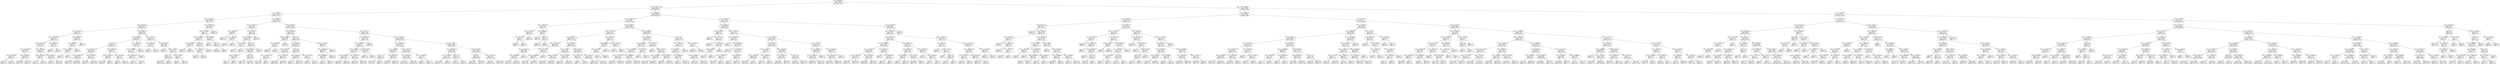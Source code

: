 digraph Tree {
node [shape=box] ;
0 [label="X[2] <= 82969456.0\ngini = 0.4999\nsamples = 44030\nvalue = [21653, 22377]"] ;
1 [label="X[12] <= 95175776.0\ngini = 0.4981\nsamples = 9200\nvalue = [4883, 4317]"] ;
0 -> 1 [labeldistance=2.5, labelangle=45, headlabel="True"] ;
2 [label="X[1] <= 70562656.0\ngini = 0.4925\nsamples = 4000\nvalue = [2245, 1755]"] ;
1 -> 2 ;
3 [label="X[0] <= 122432864.0\ngini = 0.4659\nsamples = 590\nvalue = [372, 218]"] ;
2 -> 3 ;
4 [label="X[9] <= 70849584.0\ngini = 0.4559\nsamples = 552\nvalue = [358, 194]"] ;
3 -> 4 ;
5 [label="X[12] <= 84067216.0\ngini = 0.499\nsamples = 111\nvalue = [58, 53]"] ;
4 -> 5 ;
6 [label="X[3] <= 126407856.0\ngini = 0.4875\nsamples = 95\nvalue = [55, 40]"] ;
5 -> 6 ;
7 [label="X[4] <= 94792416.0\ngini = 0.4657\nsamples = 84\nvalue = [53, 31]"] ;
6 -> 7 ;
8 [label="X[10] <= 68453912.0\ngini = 0.4998\nsamples = 45\nvalue = [22, 23]"] ;
7 -> 8 ;
9 [label="X[13] <= 95094160.0\ngini = 0.1975\nsamples = 9\nvalue = [1, 8]"] ;
8 -> 9 ;
10 [label="gini = 0.0\nsamples = 1\nvalue = [1, 0]"] ;
9 -> 10 ;
11 [label="gini = 0.0\nsamples = 8\nvalue = [0, 8]"] ;
9 -> 11 ;
12 [label="X[3] <= 90128480.0\ngini = 0.4861\nsamples = 36\nvalue = [21, 15]"] ;
8 -> 12 ;
13 [label="gini = 0.4444\nsamples = 30\nvalue = [20, 10]"] ;
12 -> 13 ;
14 [label="gini = 0.2778\nsamples = 6\nvalue = [1, 5]"] ;
12 -> 14 ;
15 [label="X[12] <= 64854640.0\ngini = 0.3261\nsamples = 39\nvalue = [31, 8]"] ;
7 -> 15 ;
16 [label="X[8] <= 69400456.0\ngini = 0.4898\nsamples = 7\nvalue = [3, 4]"] ;
15 -> 16 ;
17 [label="gini = 0.0\nsamples = 4\nvalue = [0, 4]"] ;
16 -> 17 ;
18 [label="gini = 0.0\nsamples = 3\nvalue = [3, 0]"] ;
16 -> 18 ;
19 [label="X[1] <= 64907184.0\ngini = 0.2188\nsamples = 32\nvalue = [28, 4]"] ;
15 -> 19 ;
20 [label="gini = 0.0\nsamples = 1\nvalue = [0, 1]"] ;
19 -> 20 ;
21 [label="gini = 0.1748\nsamples = 31\nvalue = [28, 3]"] ;
19 -> 21 ;
22 [label="X[11] <= 65490728.0\ngini = 0.2975\nsamples = 11\nvalue = [2, 9]"] ;
6 -> 22 ;
23 [label="gini = 0.0\nsamples = 2\nvalue = [2, 0]"] ;
22 -> 23 ;
24 [label="gini = 0.0\nsamples = 9\nvalue = [0, 9]"] ;
22 -> 24 ;
25 [label="X[6] <= 84746656.0\ngini = 0.3047\nsamples = 16\nvalue = [3, 13]"] ;
5 -> 25 ;
26 [label="X[2] <= 68816368.0\ngini = 0.48\nsamples = 5\nvalue = [3, 2]"] ;
25 -> 26 ;
27 [label="X[4] <= 124614360.0\ngini = 0.4444\nsamples = 3\nvalue = [1, 2]"] ;
26 -> 27 ;
28 [label="gini = 0.0\nsamples = 2\nvalue = [0, 2]"] ;
27 -> 28 ;
29 [label="gini = 0.0\nsamples = 1\nvalue = [1, 0]"] ;
27 -> 29 ;
30 [label="gini = 0.0\nsamples = 2\nvalue = [2, 0]"] ;
26 -> 30 ;
31 [label="gini = 0.0\nsamples = 11\nvalue = [0, 11]"] ;
25 -> 31 ;
32 [label="X[0] <= 87059912.0\ngini = 0.435\nsamples = 441\nvalue = [300, 141]"] ;
4 -> 32 ;
33 [label="X[7] <= 89726528.0\ngini = 0.4627\nsamples = 322\nvalue = [205, 117]"] ;
32 -> 33 ;
34 [label="X[33] <= 0.5\ngini = 0.448\nsamples = 304\nvalue = [201, 103]"] ;
33 -> 34 ;
35 [label="X[1] <= 66515216.0\ngini = 0.4347\nsamples = 285\nvalue = [194, 91]"] ;
34 -> 35 ;
36 [label="X[3] <= 119635968.0\ngini = 0.478\nsamples = 162\nvalue = [98, 64]"] ;
35 -> 36 ;
37 [label="gini = 0.3389\nsamples = 37\nvalue = [29, 8]"] ;
36 -> 37 ;
38 [label="gini = 0.4946\nsamples = 125\nvalue = [69, 56]"] ;
36 -> 38 ;
39 [label="X[1] <= 70259848.0\ngini = 0.3427\nsamples = 123\nvalue = [96, 27]"] ;
35 -> 39 ;
40 [label="gini = 0.1823\nsamples = 69\nvalue = [62, 7]"] ;
39 -> 40 ;
41 [label="gini = 0.4664\nsamples = 54\nvalue = [34, 20]"] ;
39 -> 41 ;
42 [label="X[3] <= 120135760.0\ngini = 0.4654\nsamples = 19\nvalue = [7, 12]"] ;
34 -> 42 ;
43 [label="X[10] <= 101417952.0\ngini = 0.4688\nsamples = 8\nvalue = [5, 3]"] ;
42 -> 43 ;
44 [label="gini = 0.2778\nsamples = 6\nvalue = [5, 1]"] ;
43 -> 44 ;
45 [label="gini = 0.0\nsamples = 2\nvalue = [0, 2]"] ;
43 -> 45 ;
46 [label="X[2] <= 68341448.0\ngini = 0.2975\nsamples = 11\nvalue = [2, 9]"] ;
42 -> 46 ;
47 [label="gini = 0.0\nsamples = 1\nvalue = [1, 0]"] ;
46 -> 47 ;
48 [label="gini = 0.18\nsamples = 10\nvalue = [1, 9]"] ;
46 -> 48 ;
49 [label="X[6] <= 121842816.0\ngini = 0.3457\nsamples = 18\nvalue = [4, 14]"] ;
33 -> 49 ;
50 [label="X[11] <= 77689904.0\ngini = 0.2188\nsamples = 16\nvalue = [2, 14]"] ;
49 -> 50 ;
51 [label="X[3] <= 126431104.0\ngini = 0.1244\nsamples = 15\nvalue = [1, 14]"] ;
50 -> 51 ;
52 [label="gini = 0.0\nsamples = 13\nvalue = [0, 13]"] ;
51 -> 52 ;
53 [label="gini = 0.5\nsamples = 2\nvalue = [1, 1]"] ;
51 -> 53 ;
54 [label="gini = 0.0\nsamples = 1\nvalue = [1, 0]"] ;
50 -> 54 ;
55 [label="gini = 0.0\nsamples = 2\nvalue = [2, 0]"] ;
49 -> 55 ;
56 [label="X[12] <= 64371564.0\ngini = 0.322\nsamples = 119\nvalue = [95, 24]"] ;
32 -> 56 ;
57 [label="X[1] <= 68237360.0\ngini = 0.4444\nsamples = 6\nvalue = [2, 4]"] ;
56 -> 57 ;
58 [label="gini = 0.0\nsamples = 2\nvalue = [2, 0]"] ;
57 -> 58 ;
59 [label="gini = 0.0\nsamples = 4\nvalue = [0, 4]"] ;
57 -> 59 ;
60 [label="X[11] <= 65451400.0\ngini = 0.2913\nsamples = 113\nvalue = [93, 20]"] ;
56 -> 60 ;
61 [label="gini = 0.0\nsamples = 2\nvalue = [0, 2]"] ;
60 -> 61 ;
62 [label="X[8] <= 97785640.0\ngini = 0.2717\nsamples = 111\nvalue = [93, 18]"] ;
60 -> 62 ;
63 [label="X[36] <= 0.5\ngini = 0.2524\nsamples = 108\nvalue = [92, 16]"] ;
62 -> 63 ;
64 [label="gini = 0.2411\nsamples = 107\nvalue = [92, 15]"] ;
63 -> 64 ;
65 [label="gini = 0.0\nsamples = 1\nvalue = [0, 1]"] ;
63 -> 65 ;
66 [label="X[10] <= 77386592.0\ngini = 0.4444\nsamples = 3\nvalue = [1, 2]"] ;
62 -> 66 ;
67 [label="gini = 0.0\nsamples = 1\nvalue = [1, 0]"] ;
66 -> 67 ;
68 [label="gini = 0.0\nsamples = 2\nvalue = [0, 2]"] ;
66 -> 68 ;
69 [label="X[10] <= 79922856.0\ngini = 0.4654\nsamples = 38\nvalue = [14, 24]"] ;
3 -> 69 ;
70 [label="X[10] <= 69274896.0\ngini = 0.497\nsamples = 26\nvalue = [14, 12]"] ;
69 -> 70 ;
71 [label="X[12] <= 84149952.0\ngini = 0.4444\nsamples = 15\nvalue = [5, 10]"] ;
70 -> 71 ;
72 [label="X[2] <= 68714784.0\ngini = 0.1975\nsamples = 9\nvalue = [1, 8]"] ;
71 -> 72 ;
73 [label="gini = 0.0\nsamples = 1\nvalue = [1, 0]"] ;
72 -> 73 ;
74 [label="gini = 0.0\nsamples = 8\nvalue = [0, 8]"] ;
72 -> 74 ;
75 [label="X[35] <= 0.5\ngini = 0.4444\nsamples = 6\nvalue = [4, 2]"] ;
71 -> 75 ;
76 [label="X[7] <= 113158472.0\ngini = 0.32\nsamples = 5\nvalue = [4, 1]"] ;
75 -> 76 ;
77 [label="gini = 0.0\nsamples = 1\nvalue = [0, 1]"] ;
76 -> 77 ;
78 [label="gini = 0.0\nsamples = 4\nvalue = [4, 0]"] ;
76 -> 78 ;
79 [label="gini = 0.0\nsamples = 1\nvalue = [0, 1]"] ;
75 -> 79 ;
80 [label="X[2] <= 68648960.0\ngini = 0.2975\nsamples = 11\nvalue = [9, 2]"] ;
70 -> 80 ;
81 [label="gini = 0.0\nsamples = 1\nvalue = [0, 1]"] ;
80 -> 81 ;
82 [label="X[14] <= 0.5\ngini = 0.18\nsamples = 10\nvalue = [9, 1]"] ;
80 -> 82 ;
83 [label="gini = 0.0\nsamples = 9\nvalue = [9, 0]"] ;
82 -> 83 ;
84 [label="gini = 0.0\nsamples = 1\nvalue = [0, 1]"] ;
82 -> 84 ;
85 [label="gini = 0.0\nsamples = 12\nvalue = [0, 12]"] ;
69 -> 85 ;
86 [label="X[1] <= 70654368.0\ngini = 0.4951\nsamples = 3410\nvalue = [1873, 1537]"] ;
2 -> 86 ;
87 [label="X[10] <= 73064608.0\ngini = 0.4175\nsamples = 64\nvalue = [19, 45]"] ;
86 -> 87 ;
88 [label="X[3] <= 74647792.0\ngini = 0.4444\nsamples = 9\nvalue = [6, 3]"] ;
87 -> 88 ;
89 [label="gini = 0.0\nsamples = 2\nvalue = [0, 2]"] ;
88 -> 89 ;
90 [label="X[13] <= 78510088.0\ngini = 0.2449\nsamples = 7\nvalue = [6, 1]"] ;
88 -> 90 ;
91 [label="gini = 0.0\nsamples = 1\nvalue = [0, 1]"] ;
90 -> 91 ;
92 [label="gini = 0.0\nsamples = 6\nvalue = [6, 0]"] ;
90 -> 92 ;
93 [label="X[2] <= 78794120.0\ngini = 0.361\nsamples = 55\nvalue = [13, 42]"] ;
87 -> 93 ;
94 [label="X[8] <= 67618368.0\ngini = 0.3289\nsamples = 53\nvalue = [11, 42]"] ;
93 -> 94 ;
95 [label="X[5] <= 73215072.0\ngini = 0.48\nsamples = 5\nvalue = [3, 2]"] ;
94 -> 95 ;
96 [label="gini = 0.0\nsamples = 2\nvalue = [0, 2]"] ;
95 -> 96 ;
97 [label="gini = 0.0\nsamples = 3\nvalue = [3, 0]"] ;
95 -> 97 ;
98 [label="X[20] <= 0.5\ngini = 0.2778\nsamples = 48\nvalue = [8, 40]"] ;
94 -> 98 ;
99 [label="X[0] <= 72099632.0\ngini = 0.2268\nsamples = 46\nvalue = [6, 40]"] ;
98 -> 99 ;
100 [label="X[4] <= 133183552.0\ngini = 0.4444\nsamples = 3\nvalue = [2, 1]"] ;
99 -> 100 ;
101 [label="gini = 0.0\nsamples = 2\nvalue = [2, 0]"] ;
100 -> 101 ;
102 [label="gini = 0.0\nsamples = 1\nvalue = [0, 1]"] ;
100 -> 102 ;
103 [label="X[30] <= 0.5\ngini = 0.1687\nsamples = 43\nvalue = [4, 39]"] ;
99 -> 103 ;
104 [label="gini = 0.0605\nsamples = 32\nvalue = [1, 31]"] ;
103 -> 104 ;
105 [label="gini = 0.3967\nsamples = 11\nvalue = [3, 8]"] ;
103 -> 105 ;
106 [label="gini = 0.0\nsamples = 2\nvalue = [2, 0]"] ;
98 -> 106 ;
107 [label="gini = 0.0\nsamples = 2\nvalue = [2, 0]"] ;
93 -> 107 ;
108 [label="X[8] <= 67806800.0\ngini = 0.4941\nsamples = 3346\nvalue = [1854, 1492]"] ;
86 -> 108 ;
109 [label="X[10] <= 68734992.0\ngini = 0.4612\nsamples = 280\nvalue = [179, 101]"] ;
108 -> 109 ;
110 [label="X[10] <= 68396432.0\ngini = 0.4082\nsamples = 14\nvalue = [4, 10]"] ;
109 -> 110 ;
111 [label="X[7] <= 83365448.0\ngini = 0.32\nsamples = 5\nvalue = [4, 1]"] ;
110 -> 111 ;
112 [label="gini = 0.0\nsamples = 4\nvalue = [4, 0]"] ;
111 -> 112 ;
113 [label="gini = 0.0\nsamples = 1\nvalue = [0, 1]"] ;
111 -> 113 ;
114 [label="gini = 0.0\nsamples = 9\nvalue = [0, 9]"] ;
110 -> 114 ;
115 [label="X[16] <= 0.5\ngini = 0.4501\nsamples = 266\nvalue = [175, 91]"] ;
109 -> 115 ;
116 [label="X[2] <= 73440448.0\ngini = 0.4361\nsamples = 249\nvalue = [169, 80]"] ;
115 -> 116 ;
117 [label="X[3] <= 101721872.0\ngini = 0.3971\nsamples = 183\nvalue = [133, 50]"] ;
116 -> 117 ;
118 [label="X[11] <= 130097872.0\ngini = 0.142\nsamples = 39\nvalue = [36, 3]"] ;
117 -> 118 ;
119 [label="gini = 0.0997\nsamples = 38\nvalue = [36, 2]"] ;
118 -> 119 ;
120 [label="gini = 0.0\nsamples = 1\nvalue = [0, 1]"] ;
118 -> 120 ;
121 [label="X[11] <= 119573200.0\ngini = 0.4397\nsamples = 144\nvalue = [97, 47]"] ;
117 -> 121 ;
122 [label="gini = 0.4032\nsamples = 125\nvalue = [90, 35]"] ;
121 -> 122 ;
123 [label="gini = 0.4654\nsamples = 19\nvalue = [7, 12]"] ;
121 -> 123 ;
124 [label="X[30] <= 0.5\ngini = 0.4959\nsamples = 66\nvalue = [36, 30]"] ;
116 -> 124 ;
125 [label="X[10] <= 72910000.0\ngini = 0.4994\nsamples = 56\nvalue = [27, 29]"] ;
124 -> 125 ;
126 [label="gini = 0.0\nsamples = 5\nvalue = [5, 0]"] ;
125 -> 126 ;
127 [label="gini = 0.4906\nsamples = 51\nvalue = [22, 29]"] ;
125 -> 127 ;
128 [label="X[10] <= 124365784.0\ngini = 0.18\nsamples = 10\nvalue = [9, 1]"] ;
124 -> 128 ;
129 [label="gini = 0.0\nsamples = 8\nvalue = [8, 0]"] ;
128 -> 129 ;
130 [label="gini = 0.5\nsamples = 2\nvalue = [1, 1]"] ;
128 -> 130 ;
131 [label="X[6] <= 113793616.0\ngini = 0.4567\nsamples = 17\nvalue = [6, 11]"] ;
115 -> 131 ;
132 [label="X[3] <= 106166288.0\ngini = 0.3367\nsamples = 14\nvalue = [3, 11]"] ;
131 -> 132 ;
133 [label="X[10] <= 86961008.0\ngini = 0.4688\nsamples = 8\nvalue = [3, 5]"] ;
132 -> 133 ;
134 [label="gini = 0.0\nsamples = 4\nvalue = [0, 4]"] ;
133 -> 134 ;
135 [label="gini = 0.375\nsamples = 4\nvalue = [3, 1]"] ;
133 -> 135 ;
136 [label="gini = 0.0\nsamples = 6\nvalue = [0, 6]"] ;
132 -> 136 ;
137 [label="gini = 0.0\nsamples = 3\nvalue = [3, 0]"] ;
131 -> 137 ;
138 [label="X[4] <= 76353712.0\ngini = 0.4957\nsamples = 3066\nvalue = [1675, 1391]"] ;
108 -> 138 ;
139 [label="X[11] <= 130189120.0\ngini = 0.494\nsamples = 182\nvalue = [81, 101]"] ;
138 -> 139 ;
140 [label="X[13] <= 126890792.0\ngini = 0.49\nsamples = 177\nvalue = [76, 101]"] ;
139 -> 140 ;
141 [label="X[13] <= 96934376.0\ngini = 0.4954\nsamples = 166\nvalue = [75, 91]"] ;
140 -> 141 ;
142 [label="X[8] <= 74550416.0\ngini = 0.4114\nsamples = 38\nvalue = [11, 27]"] ;
141 -> 142 ;
143 [label="gini = 0.4688\nsamples = 8\nvalue = [5, 3]"] ;
142 -> 143 ;
144 [label="gini = 0.32\nsamples = 30\nvalue = [6, 24]"] ;
142 -> 144 ;
145 [label="X[11] <= 88159432.0\ngini = 0.5\nsamples = 128\nvalue = [64, 64]"] ;
141 -> 145 ;
146 [label="gini = 0.4931\nsamples = 102\nvalue = [45, 57]"] ;
145 -> 146 ;
147 [label="gini = 0.3935\nsamples = 26\nvalue = [19, 7]"] ;
145 -> 147 ;
148 [label="X[0] <= 134129744.0\ngini = 0.1653\nsamples = 11\nvalue = [1, 10]"] ;
140 -> 148 ;
149 [label="gini = 0.0\nsamples = 10\nvalue = [0, 10]"] ;
148 -> 149 ;
150 [label="gini = 0.0\nsamples = 1\nvalue = [1, 0]"] ;
148 -> 150 ;
151 [label="gini = 0.0\nsamples = 5\nvalue = [5, 0]"] ;
139 -> 151 ;
152 [label="X[10] <= 104000128.0\ngini = 0.4944\nsamples = 2884\nvalue = [1594, 1290]"] ;
138 -> 152 ;
153 [label="X[4] <= 81285664.0\ngini = 0.4872\nsamples = 1448\nvalue = [840, 608]"] ;
152 -> 153 ;
154 [label="X[2] <= 78250896.0\ngini = 0.3702\nsamples = 53\nvalue = [40, 13]"] ;
153 -> 154 ;
155 [label="X[33] <= 0.5\ngini = 0.213\nsamples = 33\nvalue = [29, 4]"] ;
154 -> 155 ;
156 [label="gini = 0.1699\nsamples = 32\nvalue = [29, 3]"] ;
155 -> 156 ;
157 [label="gini = 0.0\nsamples = 1\nvalue = [0, 1]"] ;
155 -> 157 ;
158 [label="X[8] <= 80872352.0\ngini = 0.495\nsamples = 20\nvalue = [11, 9]"] ;
154 -> 158 ;
159 [label="gini = 0.3457\nsamples = 9\nvalue = [2, 7]"] ;
158 -> 159 ;
160 [label="gini = 0.2975\nsamples = 11\nvalue = [9, 2]"] ;
158 -> 160 ;
161 [label="X[11] <= 130691472.0\ngini = 0.4892\nsamples = 1395\nvalue = [800, 595]"] ;
153 -> 161 ;
162 [label="X[4] <= 132393208.0\ngini = 0.4901\nsamples = 1383\nvalue = [789, 594]"] ;
161 -> 162 ;
163 [label="gini = 0.4873\nsamples = 1287\nvalue = [746, 541]"] ;
162 -> 163 ;
164 [label="gini = 0.4946\nsamples = 96\nvalue = [43, 53]"] ;
162 -> 164 ;
165 [label="X[13] <= 73806736.0\ngini = 0.1528\nsamples = 12\nvalue = [11, 1]"] ;
161 -> 165 ;
166 [label="gini = 0.0\nsamples = 1\nvalue = [0, 1]"] ;
165 -> 166 ;
167 [label="gini = 0.0\nsamples = 11\nvalue = [11, 0]"] ;
165 -> 167 ;
168 [label="X[11] <= 87311840.0\ngini = 0.4987\nsamples = 1436\nvalue = [754, 682]"] ;
152 -> 168 ;
169 [label="X[7] <= 124781968.0\ngini = 0.4969\nsamples = 382\nvalue = [176, 206]"] ;
168 -> 169 ;
170 [label="X[7] <= 119779448.0\ngini = 0.499\nsamples = 366\nvalue = [175, 191]"] ;
169 -> 170 ;
171 [label="gini = 0.4978\nsamples = 358\nvalue = [167, 191]"] ;
170 -> 171 ;
172 [label="gini = 0.0\nsamples = 8\nvalue = [8, 0]"] ;
170 -> 172 ;
173 [label="X[35] <= 0.5\ngini = 0.1172\nsamples = 16\nvalue = [1, 15]"] ;
169 -> 173 ;
174 [label="gini = 0.0\nsamples = 15\nvalue = [0, 15]"] ;
173 -> 174 ;
175 [label="gini = 0.0\nsamples = 1\nvalue = [1, 0]"] ;
173 -> 175 ;
176 [label="X[6] <= 88715368.0\ngini = 0.4953\nsamples = 1054\nvalue = [578, 476]"] ;
168 -> 176 ;
177 [label="X[35] <= 0.5\ngini = 0.4863\nsamples = 676\nvalue = [394, 282]"] ;
176 -> 177 ;
178 [label="gini = 0.4814\nsamples = 654\nvalue = [390, 264]"] ;
177 -> 178 ;
179 [label="gini = 0.2975\nsamples = 22\nvalue = [4, 18]"] ;
177 -> 179 ;
180 [label="X[12] <= 87109664.0\ngini = 0.4997\nsamples = 378\nvalue = [184, 194]"] ;
176 -> 180 ;
181 [label="gini = 0.4976\nsamples = 277\nvalue = [148, 129]"] ;
180 -> 181 ;
182 [label="gini = 0.4588\nsamples = 101\nvalue = [36, 65]"] ;
180 -> 182 ;
183 [label="X[0] <= 96010296.0\ngini = 0.4999\nsamples = 5200\nvalue = [2638, 2562]"] ;
1 -> 183 ;
184 [label="X[11] <= 65935904.0\ngini = 0.4991\nsamples = 3821\nvalue = [1992, 1829]"] ;
183 -> 184 ;
185 [label="X[6] <= 102017840.0\ngini = 0.3418\nsamples = 32\nvalue = [7, 25]"] ;
184 -> 185 ;
186 [label="X[5] <= 101181520.0\ngini = 0.1528\nsamples = 24\nvalue = [2, 22]"] ;
185 -> 186 ;
187 [label="X[7] <= 80224288.0\ngini = 0.5\nsamples = 4\nvalue = [2, 2]"] ;
186 -> 187 ;
188 [label="gini = 0.0\nsamples = 2\nvalue = [0, 2]"] ;
187 -> 188 ;
189 [label="gini = 0.0\nsamples = 2\nvalue = [2, 0]"] ;
187 -> 189 ;
190 [label="gini = 0.0\nsamples = 20\nvalue = [0, 20]"] ;
186 -> 190 ;
191 [label="X[7] <= 89894736.0\ngini = 0.4688\nsamples = 8\nvalue = [5, 3]"] ;
185 -> 191 ;
192 [label="gini = 0.0\nsamples = 4\nvalue = [4, 0]"] ;
191 -> 192 ;
193 [label="X[29] <= 0.5\ngini = 0.375\nsamples = 4\nvalue = [1, 3]"] ;
191 -> 193 ;
194 [label="gini = 0.0\nsamples = 3\nvalue = [0, 3]"] ;
193 -> 194 ;
195 [label="gini = 0.0\nsamples = 1\nvalue = [1, 0]"] ;
193 -> 195 ;
196 [label="X[8] <= 81100800.0\ngini = 0.4989\nsamples = 3789\nvalue = [1985, 1804]"] ;
184 -> 196 ;
197 [label="X[8] <= 81052928.0\ngini = 0.4971\nsamples = 2779\nvalue = [1496, 1283]"] ;
196 -> 197 ;
198 [label="X[6] <= 65665224.0\ngini = 0.4975\nsamples = 2754\nvalue = [1474, 1280]"] ;
197 -> 198 ;
199 [label="X[10] <= 124975280.0\ngini = 0.4847\nsamples = 143\nvalue = [59, 84]"] ;
198 -> 199 ;
200 [label="X[3] <= 131816296.0\ngini = 0.4938\nsamples = 63\nvalue = [35, 28]"] ;
199 -> 200 ;
201 [label="X[12] <= 99945056.0\ngini = 0.4826\nsamples = 59\nvalue = [35, 24]"] ;
200 -> 201 ;
202 [label="gini = 0.2778\nsamples = 6\nvalue = [1, 5]"] ;
201 -> 202 ;
203 [label="gini = 0.46\nsamples = 53\nvalue = [34, 19]"] ;
201 -> 203 ;
204 [label="gini = 0.0\nsamples = 4\nvalue = [0, 4]"] ;
200 -> 204 ;
205 [label="X[8] <= 81017680.0\ngini = 0.42\nsamples = 80\nvalue = [24, 56]"] ;
199 -> 205 ;
206 [label="X[10] <= 130190248.0\ngini = 0.3967\nsamples = 77\nvalue = [21, 56]"] ;
205 -> 206 ;
207 [label="gini = 0.1913\nsamples = 28\nvalue = [3, 25]"] ;
206 -> 207 ;
208 [label="gini = 0.4648\nsamples = 49\nvalue = [18, 31]"] ;
206 -> 208 ;
209 [label="gini = 0.0\nsamples = 3\nvalue = [3, 0]"] ;
205 -> 209 ;
210 [label="X[1] <= 97961776.0\ngini = 0.4965\nsamples = 2611\nvalue = [1415, 1196]"] ;
198 -> 210 ;
211 [label="X[13] <= 76219136.0\ngini = 0.4891\nsamples = 955\nvalue = [548, 407]"] ;
210 -> 211 ;
212 [label="X[4] <= 127156912.0\ngini = 0.426\nsamples = 117\nvalue = [81, 36]"] ;
211 -> 212 ;
213 [label="gini = 0.3569\nsamples = 86\nvalue = [66, 20]"] ;
212 -> 213 ;
214 [label="gini = 0.4995\nsamples = 31\nvalue = [15, 16]"] ;
212 -> 214 ;
215 [label="X[13] <= 77021840.0\ngini = 0.4934\nsamples = 838\nvalue = [467, 371]"] ;
211 -> 215 ;
216 [label="gini = 0.355\nsamples = 26\nvalue = [6, 20]"] ;
215 -> 216 ;
217 [label="gini = 0.4908\nsamples = 812\nvalue = [461, 351]"] ;
215 -> 217 ;
218 [label="X[13] <= 65110136.0\ngini = 0.4989\nsamples = 1656\nvalue = [867, 789]"] ;
210 -> 218 ;
219 [label="X[12] <= 103202112.0\ngini = 0.1975\nsamples = 9\nvalue = [1, 8]"] ;
218 -> 219 ;
220 [label="gini = 0.5\nsamples = 2\nvalue = [1, 1]"] ;
219 -> 220 ;
221 [label="gini = 0.0\nsamples = 7\nvalue = [0, 7]"] ;
219 -> 221 ;
222 [label="X[2] <= 79044712.0\ngini = 0.4987\nsamples = 1647\nvalue = [866, 781]"] ;
218 -> 222 ;
223 [label="gini = 0.498\nsamples = 1584\nvalue = [842, 742]"] ;
222 -> 223 ;
224 [label="gini = 0.4717\nsamples = 63\nvalue = [24, 39]"] ;
222 -> 224 ;
225 [label="X[0] <= 84023584.0\ngini = 0.2112\nsamples = 25\nvalue = [22, 3]"] ;
197 -> 225 ;
226 [label="X[3] <= 83302824.0\ngini = 0.0868\nsamples = 22\nvalue = [21, 1]"] ;
225 -> 226 ;
227 [label="X[9] <= 110733936.0\ngini = 0.32\nsamples = 5\nvalue = [4, 1]"] ;
226 -> 227 ;
228 [label="gini = 0.0\nsamples = 4\nvalue = [4, 0]"] ;
227 -> 228 ;
229 [label="gini = 0.0\nsamples = 1\nvalue = [0, 1]"] ;
227 -> 229 ;
230 [label="gini = 0.0\nsamples = 17\nvalue = [17, 0]"] ;
226 -> 230 ;
231 [label="X[12] <= 112217968.0\ngini = 0.4444\nsamples = 3\nvalue = [1, 2]"] ;
225 -> 231 ;
232 [label="gini = 0.0\nsamples = 2\nvalue = [0, 2]"] ;
231 -> 232 ;
233 [label="gini = 0.0\nsamples = 1\nvalue = [1, 0]"] ;
231 -> 233 ;
234 [label="X[4] <= 92018928.0\ngini = 0.4995\nsamples = 1010\nvalue = [489, 521]"] ;
196 -> 234 ;
235 [label="X[4] <= 82038928.0\ngini = 0.4828\nsamples = 275\nvalue = [112, 163]"] ;
234 -> 235 ;
236 [label="X[5] <= 133722960.0\ngini = 0.4999\nsamples = 144\nvalue = [71, 73]"] ;
235 -> 236 ;
237 [label="X[5] <= 128995208.0\ngini = 0.499\nsamples = 134\nvalue = [70, 64]"] ;
236 -> 237 ;
238 [label="X[11] <= 100700736.0\ngini = 0.4978\nsamples = 105\nvalue = [49, 56]"] ;
237 -> 238 ;
239 [label="gini = 0.4956\nsamples = 75\nvalue = [41, 34]"] ;
238 -> 239 ;
240 [label="gini = 0.3911\nsamples = 30\nvalue = [8, 22]"] ;
238 -> 240 ;
241 [label="X[7] <= 99966992.0\ngini = 0.3995\nsamples = 29\nvalue = [21, 8]"] ;
237 -> 241 ;
242 [label="gini = 0.2355\nsamples = 22\nvalue = [19, 3]"] ;
241 -> 242 ;
243 [label="gini = 0.4082\nsamples = 7\nvalue = [2, 5]"] ;
241 -> 243 ;
244 [label="X[2] <= 72625528.0\ngini = 0.18\nsamples = 10\nvalue = [1, 9]"] ;
236 -> 244 ;
245 [label="gini = 0.0\nsamples = 1\nvalue = [1, 0]"] ;
244 -> 245 ;
246 [label="gini = 0.0\nsamples = 9\nvalue = [0, 9]"] ;
244 -> 246 ;
247 [label="X[2] <= 72352720.0\ngini = 0.43\nsamples = 131\nvalue = [41, 90]"] ;
235 -> 247 ;
248 [label="gini = 0.0\nsamples = 3\nvalue = [3, 0]"] ;
247 -> 248 ;
249 [label="X[8] <= 87133904.0\ngini = 0.4175\nsamples = 128\nvalue = [38, 90]"] ;
247 -> 249 ;
250 [label="X[9] <= 81274448.0\ngini = 0.3634\nsamples = 88\nvalue = [21, 67]"] ;
249 -> 250 ;
251 [label="gini = 0.4959\nsamples = 11\nvalue = [6, 5]"] ;
250 -> 251 ;
252 [label="gini = 0.3137\nsamples = 77\nvalue = [15, 62]"] ;
250 -> 252 ;
253 [label="X[13] <= 85832392.0\ngini = 0.4888\nsamples = 40\nvalue = [17, 23]"] ;
249 -> 253 ;
254 [label="gini = 0.3457\nsamples = 9\nvalue = [7, 2]"] ;
253 -> 254 ;
255 [label="gini = 0.437\nsamples = 31\nvalue = [10, 21]"] ;
253 -> 255 ;
256 [label="X[32] <= 0.5\ngini = 0.4997\nsamples = 735\nvalue = [377, 358]"] ;
234 -> 256 ;
257 [label="X[7] <= 119931608.0\ngini = 0.5\nsamples = 721\nvalue = [364, 357]"] ;
256 -> 257 ;
258 [label="X[5] <= 84696624.0\ngini = 0.5\nsamples = 712\nvalue = [355, 357]"] ;
257 -> 258 ;
259 [label="X[5] <= 79586416.0\ngini = 0.3599\nsamples = 34\nvalue = [8, 26]"] ;
258 -> 259 ;
260 [label="gini = 0.5\nsamples = 12\nvalue = [6, 6]"] ;
259 -> 260 ;
261 [label="gini = 0.1653\nsamples = 22\nvalue = [2, 20]"] ;
259 -> 261 ;
262 [label="X[3] <= 91499552.0\ngini = 0.4997\nsamples = 678\nvalue = [347, 331]"] ;
258 -> 262 ;
263 [label="gini = 0.4588\nsamples = 101\nvalue = [65, 36]"] ;
262 -> 263 ;
264 [label="gini = 0.4997\nsamples = 577\nvalue = [282, 295]"] ;
262 -> 264 ;
265 [label="gini = 0.0\nsamples = 9\nvalue = [9, 0]"] ;
257 -> 265 ;
266 [label="X[9] <= 135172512.0\ngini = 0.1327\nsamples = 14\nvalue = [13, 1]"] ;
256 -> 266 ;
267 [label="gini = 0.0\nsamples = 13\nvalue = [13, 0]"] ;
266 -> 267 ;
268 [label="gini = 0.0\nsamples = 1\nvalue = [0, 1]"] ;
266 -> 268 ;
269 [label="X[13] <= 100410888.0\ngini = 0.498\nsamples = 1379\nvalue = [646, 733]"] ;
183 -> 269 ;
270 [label="X[1] <= 70490192.0\ngini = 0.4992\nsamples = 729\nvalue = [379, 350]"] ;
269 -> 270 ;
271 [label="X[8] <= 67937056.0\ngini = 0.355\nsamples = 26\nvalue = [6, 20]"] ;
270 -> 271 ;
272 [label="gini = 0.0\nsamples = 2\nvalue = [2, 0]"] ;
271 -> 272 ;
273 [label="X[8] <= 77702992.0\ngini = 0.2778\nsamples = 24\nvalue = [4, 20]"] ;
271 -> 273 ;
274 [label="gini = 0.0\nsamples = 14\nvalue = [0, 14]"] ;
273 -> 274 ;
275 [label="X[1] <= 69732416.0\ngini = 0.48\nsamples = 10\nvalue = [4, 6]"] ;
273 -> 275 ;
276 [label="X[2] <= 78268696.0\ngini = 0.32\nsamples = 5\nvalue = [4, 1]"] ;
275 -> 276 ;
277 [label="gini = 0.0\nsamples = 4\nvalue = [4, 0]"] ;
276 -> 277 ;
278 [label="gini = 0.0\nsamples = 1\nvalue = [0, 1]"] ;
276 -> 278 ;
279 [label="gini = 0.0\nsamples = 5\nvalue = [0, 5]"] ;
275 -> 279 ;
280 [label="X[9] <= 81077328.0\ngini = 0.4981\nsamples = 703\nvalue = [373, 330]"] ;
270 -> 280 ;
281 [label="X[12] <= 100038608.0\ngini = 0.3694\nsamples = 45\nvalue = [34, 11]"] ;
280 -> 281 ;
282 [label="gini = 0.0\nsamples = 3\nvalue = [0, 3]"] ;
281 -> 282 ;
283 [label="X[10] <= 80869736.0\ngini = 0.3084\nsamples = 42\nvalue = [34, 8]"] ;
281 -> 283 ;
284 [label="gini = 0.0\nsamples = 16\nvalue = [16, 0]"] ;
283 -> 284 ;
285 [label="X[11] <= 87170576.0\ngini = 0.426\nsamples = 26\nvalue = [18, 8]"] ;
283 -> 285 ;
286 [label="X[12] <= 110299040.0\ngini = 0.48\nsamples = 10\nvalue = [4, 6]"] ;
285 -> 286 ;
287 [label="gini = 0.4444\nsamples = 6\nvalue = [4, 2]"] ;
286 -> 287 ;
288 [label="gini = 0.0\nsamples = 4\nvalue = [0, 4]"] ;
286 -> 288 ;
289 [label="X[2] <= 70819760.0\ngini = 0.2188\nsamples = 16\nvalue = [14, 2]"] ;
285 -> 289 ;
290 [label="gini = 0.0\nsamples = 1\nvalue = [0, 1]"] ;
289 -> 290 ;
291 [label="gini = 0.1244\nsamples = 15\nvalue = [14, 1]"] ;
289 -> 291 ;
292 [label="X[7] <= 113816624.0\ngini = 0.4995\nsamples = 658\nvalue = [339, 319]"] ;
280 -> 292 ;
293 [label="X[8] <= 73959240.0\ngini = 0.4971\nsamples = 420\nvalue = [194, 226]"] ;
292 -> 293 ;
294 [label="X[9] <= 134651776.0\ngini = 0.481\nsamples = 82\nvalue = [49, 33]"] ;
293 -> 294 ;
295 [label="X[9] <= 130567280.0\ngini = 0.4983\nsamples = 68\nvalue = [36, 32]"] ;
294 -> 295 ;
296 [label="gini = 0.4898\nsamples = 63\nvalue = [36, 27]"] ;
295 -> 296 ;
297 [label="gini = 0.0\nsamples = 5\nvalue = [0, 5]"] ;
295 -> 297 ;
298 [label="X[9] <= 135928016.0\ngini = 0.1327\nsamples = 14\nvalue = [13, 1]"] ;
294 -> 298 ;
299 [label="gini = 0.0\nsamples = 13\nvalue = [13, 0]"] ;
298 -> 299 ;
300 [label="gini = 0.0\nsamples = 1\nvalue = [0, 1]"] ;
298 -> 300 ;
301 [label="X[4] <= 116691824.0\ngini = 0.4899\nsamples = 338\nvalue = [145, 193]"] ;
293 -> 301 ;
302 [label="X[4] <= 115567728.0\ngini = 0.4985\nsamples = 241\nvalue = [114, 127]"] ;
301 -> 302 ;
303 [label="gini = 0.495\nsamples = 220\nvalue = [99, 121]"] ;
302 -> 303 ;
304 [label="gini = 0.4082\nsamples = 21\nvalue = [15, 6]"] ;
302 -> 304 ;
305 [label="X[30] <= 0.5\ngini = 0.4349\nsamples = 97\nvalue = [31, 66]"] ;
301 -> 305 ;
306 [label="gini = 0.4711\nsamples = 79\nvalue = [30, 49]"] ;
305 -> 306 ;
307 [label="gini = 0.1049\nsamples = 18\nvalue = [1, 17]"] ;
305 -> 307 ;
308 [label="X[2] <= 78270136.0\ngini = 0.4761\nsamples = 238\nvalue = [145, 93]"] ;
292 -> 308 ;
309 [label="X[12] <= 131899576.0\ngini = 0.4982\nsamples = 166\nvalue = [88, 78]"] ;
308 -> 309 ;
310 [label="X[12] <= 126255424.0\ngini = 0.4998\nsamples = 159\nvalue = [81, 78]"] ;
309 -> 310 ;
311 [label="gini = 0.4957\nsamples = 141\nvalue = [77, 64]"] ;
310 -> 311 ;
312 [label="gini = 0.3457\nsamples = 18\nvalue = [4, 14]"] ;
310 -> 312 ;
313 [label="gini = 0.0\nsamples = 7\nvalue = [7, 0]"] ;
309 -> 313 ;
314 [label="X[7] <= 131463136.0\ngini = 0.3299\nsamples = 72\nvalue = [57, 15]"] ;
308 -> 314 ;
315 [label="X[4] <= 102478448.0\ngini = 0.3024\nsamples = 70\nvalue = [57, 13]"] ;
314 -> 315 ;
316 [label="gini = 0.4297\nsamples = 32\nvalue = [22, 10]"] ;
315 -> 316 ;
317 [label="gini = 0.1454\nsamples = 38\nvalue = [35, 3]"] ;
315 -> 317 ;
318 [label="gini = 0.0\nsamples = 2\nvalue = [0, 2]"] ;
314 -> 318 ;
319 [label="X[11] <= 130850288.0\ngini = 0.4841\nsamples = 650\nvalue = [267, 383]"] ;
269 -> 319 ;
320 [label="X[9] <= 110955248.0\ngini = 0.4817\nsamples = 643\nvalue = [260, 383]"] ;
319 -> 320 ;
321 [label="X[10] <= 112126192.0\ngini = 0.4889\nsamples = 564\nvalue = [240, 324]"] ;
320 -> 321 ;
322 [label="X[10] <= 110500096.0\ngini = 0.4825\nsamples = 502\nvalue = [204, 298]"] ;
321 -> 322 ;
323 [label="X[1] <= 91621592.0\ngini = 0.4875\nsamples = 480\nvalue = [202, 278]"] ;
322 -> 323 ;
324 [label="X[11] <= 77027416.0\ngini = 0.499\nsamples = 251\nvalue = [120, 131]"] ;
323 -> 324 ;
325 [label="gini = 0.4546\nsamples = 83\nvalue = [29, 54]"] ;
324 -> 325 ;
326 [label="gini = 0.4965\nsamples = 168\nvalue = [91, 77]"] ;
324 -> 326 ;
327 [label="X[6] <= 104736144.0\ngini = 0.4597\nsamples = 229\nvalue = [82, 147]"] ;
323 -> 327 ;
328 [label="gini = 0.4995\nsamples = 66\nvalue = [32, 34]"] ;
327 -> 328 ;
329 [label="gini = 0.4253\nsamples = 163\nvalue = [50, 113]"] ;
327 -> 329 ;
330 [label="X[5] <= 81900144.0\ngini = 0.1653\nsamples = 22\nvalue = [2, 20]"] ;
322 -> 330 ;
331 [label="gini = 0.0\nsamples = 1\nvalue = [1, 0]"] ;
330 -> 331 ;
332 [label="X[9] <= 109434864.0\ngini = 0.0907\nsamples = 21\nvalue = [1, 20]"] ;
330 -> 332 ;
333 [label="gini = 0.0\nsamples = 19\nvalue = [0, 19]"] ;
332 -> 333 ;
334 [label="gini = 0.5\nsamples = 2\nvalue = [1, 1]"] ;
332 -> 334 ;
335 [label="X[9] <= 105021104.0\ngini = 0.487\nsamples = 62\nvalue = [36, 26]"] ;
321 -> 335 ;
336 [label="X[2] <= 73705536.0\ngini = 0.4932\nsamples = 43\nvalue = [19, 24]"] ;
335 -> 336 ;
337 [label="X[0] <= 96390944.0\ngini = 0.3967\nsamples = 11\nvalue = [8, 3]"] ;
336 -> 337 ;
338 [label="gini = 0.0\nsamples = 2\nvalue = [0, 2]"] ;
337 -> 338 ;
339 [label="gini = 0.1975\nsamples = 9\nvalue = [8, 1]"] ;
337 -> 339 ;
340 [label="X[2] <= 79044712.0\ngini = 0.4512\nsamples = 32\nvalue = [11, 21]"] ;
336 -> 340 ;
341 [label="gini = 0.3995\nsamples = 29\nvalue = [8, 21]"] ;
340 -> 341 ;
342 [label="gini = 0.0\nsamples = 3\nvalue = [3, 0]"] ;
340 -> 342 ;
343 [label="X[0] <= 96819912.0\ngini = 0.1884\nsamples = 19\nvalue = [17, 2]"] ;
335 -> 343 ;
344 [label="gini = 0.0\nsamples = 1\nvalue = [0, 1]"] ;
343 -> 344 ;
345 [label="X[7] <= 131165536.0\ngini = 0.1049\nsamples = 18\nvalue = [17, 1]"] ;
343 -> 345 ;
346 [label="gini = 0.0\nsamples = 17\nvalue = [17, 0]"] ;
345 -> 346 ;
347 [label="gini = 0.0\nsamples = 1\nvalue = [0, 1]"] ;
345 -> 347 ;
348 [label="X[9] <= 120209024.0\ngini = 0.3781\nsamples = 79\nvalue = [20, 59]"] ;
320 -> 348 ;
349 [label="X[0] <= 96044192.0\ngini = 0.1567\nsamples = 35\nvalue = [3, 32]"] ;
348 -> 349 ;
350 [label="gini = 0.0\nsamples = 1\nvalue = [1, 0]"] ;
349 -> 350 ;
351 [label="X[11] <= 77917744.0\ngini = 0.1107\nsamples = 34\nvalue = [2, 32]"] ;
349 -> 351 ;
352 [label="gini = 0.0\nsamples = 1\nvalue = [1, 0]"] ;
351 -> 352 ;
353 [label="X[19] <= 0.5\ngini = 0.0588\nsamples = 33\nvalue = [1, 32]"] ;
351 -> 353 ;
354 [label="gini = 0.0\nsamples = 31\nvalue = [0, 31]"] ;
353 -> 354 ;
355 [label="gini = 0.5\nsamples = 2\nvalue = [1, 1]"] ;
353 -> 355 ;
356 [label="X[6] <= 111358144.0\ngini = 0.4742\nsamples = 44\nvalue = [17, 27]"] ;
348 -> 356 ;
357 [label="X[13] <= 106224392.0\ngini = 0.4995\nsamples = 31\nvalue = [16, 15]"] ;
356 -> 357 ;
358 [label="X[7] <= 121597640.0\ngini = 0.355\nsamples = 13\nvalue = [3, 10]"] ;
357 -> 358 ;
359 [label="gini = 0.0\nsamples = 10\nvalue = [0, 10]"] ;
358 -> 359 ;
360 [label="gini = 0.0\nsamples = 3\nvalue = [3, 0]"] ;
358 -> 360 ;
361 [label="X[1] <= 133523632.0\ngini = 0.4012\nsamples = 18\nvalue = [13, 5]"] ;
357 -> 361 ;
362 [label="gini = 0.3047\nsamples = 16\nvalue = [13, 3]"] ;
361 -> 362 ;
363 [label="gini = 0.0\nsamples = 2\nvalue = [0, 2]"] ;
361 -> 363 ;
364 [label="X[6] <= 122513000.0\ngini = 0.142\nsamples = 13\nvalue = [1, 12]"] ;
356 -> 364 ;
365 [label="gini = 0.0\nsamples = 12\nvalue = [0, 12]"] ;
364 -> 365 ;
366 [label="gini = 0.0\nsamples = 1\nvalue = [1, 0]"] ;
364 -> 366 ;
367 [label="gini = 0.0\nsamples = 7\nvalue = [7, 0]"] ;
319 -> 367 ;
368 [label="X[5] <= 77844584.0\ngini = 0.4993\nsamples = 34830\nvalue = [16770, 18060]"] ;
0 -> 368 [labeldistance=2.5, labelangle=-45, headlabel="False"] ;
369 [label="X[0] <= 72556184.0\ngini = 0.4996\nsamples = 5908\nvalue = [3034, 2874]"] ;
368 -> 369 ;
370 [label="X[1] <= 102790432.0\ngini = 0.4723\nsamples = 455\nvalue = [281, 174]"] ;
369 -> 370 ;
371 [label="X[2] <= 88674112.0\ngini = 0.4247\nsamples = 219\nvalue = [152, 67]"] ;
370 -> 371 ;
372 [label="gini = 0.0\nsamples = 22\nvalue = [22, 0]"] ;
371 -> 372 ;
373 [label="X[6] <= 73687024.0\ngini = 0.4489\nsamples = 197\nvalue = [130, 67]"] ;
371 -> 373 ;
374 [label="X[1] <= 65579164.0\ngini = 0.1723\nsamples = 21\nvalue = [19, 2]"] ;
373 -> 374 ;
375 [label="gini = 0.0\nsamples = 1\nvalue = [0, 1]"] ;
374 -> 375 ;
376 [label="X[2] <= 134724192.0\ngini = 0.095\nsamples = 20\nvalue = [19, 1]"] ;
374 -> 376 ;
377 [label="gini = 0.0\nsamples = 18\nvalue = [18, 0]"] ;
376 -> 377 ;
378 [label="X[12] <= 70849200.0\ngini = 0.5\nsamples = 2\nvalue = [1, 1]"] ;
376 -> 378 ;
379 [label="gini = 0.0\nsamples = 1\nvalue = [1, 0]"] ;
378 -> 379 ;
380 [label="gini = 0.0\nsamples = 1\nvalue = [0, 1]"] ;
378 -> 380 ;
381 [label="X[3] <= 102109696.0\ngini = 0.4658\nsamples = 176\nvalue = [111, 65]"] ;
373 -> 381 ;
382 [label="X[1] <= 70259848.0\ngini = 0.32\nsamples = 50\nvalue = [40, 10]"] ;
381 -> 382 ;
383 [label="X[13] <= 118425848.0\ngini = 0.32\nsamples = 5\nvalue = [1, 4]"] ;
382 -> 383 ;
384 [label="gini = 0.0\nsamples = 4\nvalue = [0, 4]"] ;
383 -> 384 ;
385 [label="gini = 0.0\nsamples = 1\nvalue = [1, 0]"] ;
383 -> 385 ;
386 [label="X[8] <= 100834560.0\ngini = 0.2311\nsamples = 45\nvalue = [39, 6]"] ;
382 -> 386 ;
387 [label="X[4] <= 87827688.0\ngini = 0.4938\nsamples = 9\nvalue = [4, 5]"] ;
386 -> 387 ;
388 [label="gini = 0.32\nsamples = 5\nvalue = [4, 1]"] ;
387 -> 388 ;
389 [label="gini = 0.0\nsamples = 4\nvalue = [0, 4]"] ;
387 -> 389 ;
390 [label="X[2] <= 136159568.0\ngini = 0.054\nsamples = 36\nvalue = [35, 1]"] ;
386 -> 390 ;
391 [label="gini = 0.0\nsamples = 34\nvalue = [34, 0]"] ;
390 -> 391 ;
392 [label="gini = 0.5\nsamples = 2\nvalue = [1, 1]"] ;
390 -> 392 ;
393 [label="X[6] <= 77179520.0\ngini = 0.4919\nsamples = 126\nvalue = [71, 55]"] ;
381 -> 393 ;
394 [label="gini = 0.0\nsamples = 5\nvalue = [0, 5]"] ;
393 -> 394 ;
395 [label="X[12] <= 72069504.0\ngini = 0.4849\nsamples = 121\nvalue = [71, 50]"] ;
393 -> 395 ;
396 [label="X[11] <= 105948848.0\ngini = 0.4321\nsamples = 76\nvalue = [52, 24]"] ;
395 -> 396 ;
397 [label="gini = 0.4098\nsamples = 73\nvalue = [52, 21]"] ;
396 -> 397 ;
398 [label="gini = 0.0\nsamples = 3\nvalue = [0, 3]"] ;
396 -> 398 ;
399 [label="X[11] <= 71384656.0\ngini = 0.4879\nsamples = 45\nvalue = [19, 26]"] ;
395 -> 399 ;
400 [label="gini = 0.0\nsamples = 5\nvalue = [5, 0]"] ;
399 -> 400 ;
401 [label="gini = 0.455\nsamples = 40\nvalue = [14, 26]"] ;
399 -> 401 ;
402 [label="X[7] <= 64031672.0\ngini = 0.4957\nsamples = 236\nvalue = [129, 107]"] ;
370 -> 402 ;
403 [label="X[3] <= 107782384.0\ngini = 0.4121\nsamples = 62\nvalue = [44, 18]"] ;
402 -> 403 ;
404 [label="X[12] <= 65959512.0\ngini = 0.4717\nsamples = 21\nvalue = [8, 13]"] ;
403 -> 404 ;
405 [label="gini = 0.0\nsamples = 8\nvalue = [0, 8]"] ;
404 -> 405 ;
406 [label="X[2] <= 86508208.0\ngini = 0.4734\nsamples = 13\nvalue = [8, 5]"] ;
404 -> 406 ;
407 [label="gini = 0.0\nsamples = 2\nvalue = [0, 2]"] ;
406 -> 407 ;
408 [label="X[10] <= 104733408.0\ngini = 0.3967\nsamples = 11\nvalue = [8, 3]"] ;
406 -> 408 ;
409 [label="gini = 0.0\nsamples = 2\nvalue = [0, 2]"] ;
408 -> 409 ;
410 [label="X[19] <= 0.5\ngini = 0.1975\nsamples = 9\nvalue = [8, 1]"] ;
408 -> 410 ;
411 [label="gini = 0.0\nsamples = 8\nvalue = [8, 0]"] ;
410 -> 411 ;
412 [label="gini = 0.0\nsamples = 1\nvalue = [0, 1]"] ;
410 -> 412 ;
413 [label="X[11] <= 97166152.0\ngini = 0.2142\nsamples = 41\nvalue = [36, 5]"] ;
403 -> 413 ;
414 [label="X[4] <= 127751392.0\ngini = 0.4444\nsamples = 3\nvalue = [1, 2]"] ;
413 -> 414 ;
415 [label="gini = 0.0\nsamples = 1\nvalue = [1, 0]"] ;
414 -> 415 ;
416 [label="gini = 0.0\nsamples = 2\nvalue = [0, 2]"] ;
414 -> 416 ;
417 [label="X[2] <= 135534336.0\ngini = 0.1454\nsamples = 38\nvalue = [35, 3]"] ;
413 -> 417 ;
418 [label="X[5] <= 64237884.0\ngini = 0.1023\nsamples = 37\nvalue = [35, 2]"] ;
417 -> 418 ;
419 [label="X[11] <= 129644200.0\ngini = 0.5\nsamples = 2\nvalue = [1, 1]"] ;
418 -> 419 ;
420 [label="gini = 0.0\nsamples = 1\nvalue = [0, 1]"] ;
419 -> 420 ;
421 [label="gini = 0.0\nsamples = 1\nvalue = [1, 0]"] ;
419 -> 421 ;
422 [label="X[30] <= 0.5\ngini = 0.0555\nsamples = 35\nvalue = [34, 1]"] ;
418 -> 422 ;
423 [label="gini = 0.0\nsamples = 33\nvalue = [33, 0]"] ;
422 -> 423 ;
424 [label="gini = 0.5\nsamples = 2\nvalue = [1, 1]"] ;
422 -> 424 ;
425 [label="gini = 0.0\nsamples = 1\nvalue = [0, 1]"] ;
417 -> 425 ;
426 [label="X[7] <= 64470304.0\ngini = 0.4997\nsamples = 174\nvalue = [85, 89]"] ;
402 -> 426 ;
427 [label="X[13] <= 100744544.0\ngini = 0.3299\nsamples = 24\nvalue = [5, 19]"] ;
426 -> 427 ;
428 [label="gini = 0.0\nsamples = 14\nvalue = [0, 14]"] ;
427 -> 428 ;
429 [label="X[2] <= 89261104.0\ngini = 0.5\nsamples = 10\nvalue = [5, 5]"] ;
427 -> 429 ;
430 [label="gini = 0.0\nsamples = 3\nvalue = [0, 3]"] ;
429 -> 430 ;
431 [label="X[12] <= 74615152.0\ngini = 0.4082\nsamples = 7\nvalue = [5, 2]"] ;
429 -> 431 ;
432 [label="X[30] <= 0.5\ngini = 0.2778\nsamples = 6\nvalue = [5, 1]"] ;
431 -> 432 ;
433 [label="gini = 0.0\nsamples = 4\nvalue = [4, 0]"] ;
432 -> 433 ;
434 [label="gini = 0.5\nsamples = 2\nvalue = [1, 1]"] ;
432 -> 434 ;
435 [label="gini = 0.0\nsamples = 1\nvalue = [0, 1]"] ;
431 -> 435 ;
436 [label="X[13] <= 130762048.0\ngini = 0.4978\nsamples = 150\nvalue = [80, 70]"] ;
426 -> 436 ;
437 [label="X[3] <= 101875752.0\ngini = 0.4929\nsamples = 143\nvalue = [80, 63]"] ;
436 -> 437 ;
438 [label="X[5] <= 73463104.0\ngini = 0.4055\nsamples = 46\nvalue = [33, 13]"] ;
437 -> 438 ;
439 [label="X[3] <= 71233264.0\ngini = 0.3324\nsamples = 38\nvalue = [30, 8]"] ;
438 -> 439 ;
440 [label="gini = 0.0\nsamples = 2\nvalue = [0, 2]"] ;
439 -> 440 ;
441 [label="gini = 0.2778\nsamples = 36\nvalue = [30, 6]"] ;
439 -> 441 ;
442 [label="X[1] <= 116269600.0\ngini = 0.4688\nsamples = 8\nvalue = [3, 5]"] ;
438 -> 442 ;
443 [label="gini = 0.0\nsamples = 3\nvalue = [3, 0]"] ;
442 -> 443 ;
444 [label="gini = 0.0\nsamples = 5\nvalue = [0, 5]"] ;
442 -> 444 ;
445 [label="X[2] <= 130142064.0\ngini = 0.4995\nsamples = 97\nvalue = [47, 50]"] ;
437 -> 445 ;
446 [label="X[2] <= 120210640.0\ngini = 0.4908\nsamples = 81\nvalue = [35, 46]"] ;
445 -> 446 ;
447 [label="gini = 0.4989\nsamples = 65\nvalue = [34, 31]"] ;
446 -> 447 ;
448 [label="gini = 0.1172\nsamples = 16\nvalue = [1, 15]"] ;
446 -> 448 ;
449 [label="X[9] <= 119356912.0\ngini = 0.375\nsamples = 16\nvalue = [12, 4]"] ;
445 -> 449 ;
450 [label="gini = 0.4898\nsamples = 7\nvalue = [3, 4]"] ;
449 -> 450 ;
451 [label="gini = 0.0\nsamples = 9\nvalue = [9, 0]"] ;
449 -> 451 ;
452 [label="gini = 0.0\nsamples = 7\nvalue = [0, 7]"] ;
436 -> 452 ;
453 [label="X[4] <= 76094264.0\ngini = 0.5\nsamples = 5453\nvalue = [2753, 2700]"] ;
369 -> 453 ;
454 [label="X[10] <= 130790352.0\ngini = 0.4968\nsamples = 1144\nvalue = [526, 618]"] ;
453 -> 454 ;
455 [label="X[6] <= 120881328.0\ngini = 0.4953\nsamples = 1098\nvalue = [496, 602]"] ;
454 -> 455 ;
456 [label="X[6] <= 115355040.0\ngini = 0.4892\nsamples = 816\nvalue = [348, 468]"] ;
455 -> 456 ;
457 [label="X[3] <= 91441200.0\ngini = 0.497\nsamples = 566\nvalue = [261, 305]"] ;
456 -> 457 ;
458 [label="X[3] <= 85483744.0\ngini = 0.4956\nsamples = 554\nvalue = [251, 303]"] ;
457 -> 458 ;
459 [label="X[6] <= 71565880.0\ngini = 0.4978\nsamples = 533\nvalue = [249, 284]"] ;
458 -> 459 ;
460 [label="gini = 0.3967\nsamples = 22\nvalue = [16, 6]"] ;
459 -> 460 ;
461 [label="gini = 0.4961\nsamples = 511\nvalue = [233, 278]"] ;
459 -> 461 ;
462 [label="X[9] <= 115627368.0\ngini = 0.1723\nsamples = 21\nvalue = [2, 19]"] ;
458 -> 462 ;
463 [label="gini = 0.095\nsamples = 20\nvalue = [1, 19]"] ;
462 -> 463 ;
464 [label="gini = 0.0\nsamples = 1\nvalue = [1, 0]"] ;
462 -> 464 ;
465 [label="X[5] <= 64647360.0\ngini = 0.2778\nsamples = 12\nvalue = [10, 2]"] ;
457 -> 465 ;
466 [label="gini = 0.0\nsamples = 1\nvalue = [0, 1]"] ;
465 -> 466 ;
467 [label="X[10] <= 111594480.0\ngini = 0.1653\nsamples = 11\nvalue = [10, 1]"] ;
465 -> 467 ;
468 [label="gini = 0.0\nsamples = 9\nvalue = [9, 0]"] ;
467 -> 468 ;
469 [label="gini = 0.5\nsamples = 2\nvalue = [1, 1]"] ;
467 -> 469 ;
470 [label="X[8] <= 86378896.0\ngini = 0.4538\nsamples = 250\nvalue = [87, 163]"] ;
456 -> 470 ;
471 [label="X[13] <= 128606832.0\ngini = 0.4082\nsamples = 21\nvalue = [15, 6]"] ;
470 -> 471 ;
472 [label="X[4] <= 75898336.0\ngini = 0.1244\nsamples = 15\nvalue = [14, 1]"] ;
471 -> 472 ;
473 [label="gini = 0.0\nsamples = 14\nvalue = [14, 0]"] ;
472 -> 473 ;
474 [label="gini = 0.0\nsamples = 1\nvalue = [0, 1]"] ;
472 -> 474 ;
475 [label="X[6] <= 118943800.0\ngini = 0.2778\nsamples = 6\nvalue = [1, 5]"] ;
471 -> 475 ;
476 [label="gini = 0.0\nsamples = 5\nvalue = [0, 5]"] ;
475 -> 476 ;
477 [label="gini = 0.0\nsamples = 1\nvalue = [1, 0]"] ;
475 -> 477 ;
478 [label="X[4] <= 71898208.0\ngini = 0.4311\nsamples = 229\nvalue = [72, 157]"] ;
470 -> 478 ;
479 [label="X[0] <= 118492768.0\ngini = 0.4649\nsamples = 166\nvalue = [61, 105]"] ;
478 -> 479 ;
480 [label="gini = 0.3634\nsamples = 88\nvalue = [21, 67]"] ;
479 -> 480 ;
481 [label="gini = 0.4997\nsamples = 78\nvalue = [40, 38]"] ;
479 -> 481 ;
482 [label="X[15] <= 0.5\ngini = 0.2882\nsamples = 63\nvalue = [11, 52]"] ;
478 -> 482 ;
483 [label="gini = 0.255\nsamples = 60\nvalue = [9, 51]"] ;
482 -> 483 ;
484 [label="gini = 0.4444\nsamples = 3\nvalue = [2, 1]"] ;
482 -> 484 ;
485 [label="X[12] <= 109384224.0\ngini = 0.4988\nsamples = 282\nvalue = [148, 134]"] ;
455 -> 485 ;
486 [label="X[13] <= 121713360.0\ngini = 0.4968\nsamples = 274\nvalue = [148, 126]"] ;
485 -> 486 ;
487 [label="X[0] <= 128745432.0\ngini = 0.4444\nsamples = 114\nvalue = [76, 38]"] ;
486 -> 487 ;
488 [label="X[1] <= 77371704.0\ngini = 0.4774\nsamples = 94\nvalue = [57, 37]"] ;
487 -> 488 ;
489 [label="gini = 0.32\nsamples = 30\nvalue = [24, 6]"] ;
488 -> 489 ;
490 [label="gini = 0.4995\nsamples = 64\nvalue = [33, 31]"] ;
488 -> 490 ;
491 [label="X[2] <= 135975296.0\ngini = 0.095\nsamples = 20\nvalue = [19, 1]"] ;
487 -> 491 ;
492 [label="gini = 0.0\nsamples = 19\nvalue = [19, 0]"] ;
491 -> 492 ;
493 [label="gini = 0.0\nsamples = 1\nvalue = [0, 1]"] ;
491 -> 493 ;
494 [label="X[10] <= 94848368.0\ngini = 0.495\nsamples = 160\nvalue = [72, 88]"] ;
486 -> 494 ;
495 [label="X[7] <= 131794368.0\ngini = 0.4994\nsamples = 149\nvalue = [72, 77]"] ;
494 -> 495 ;
496 [label="gini = 0.4947\nsamples = 136\nvalue = [61, 75]"] ;
495 -> 496 ;
497 [label="gini = 0.2604\nsamples = 13\nvalue = [11, 2]"] ;
495 -> 497 ;
498 [label="gini = 0.0\nsamples = 11\nvalue = [0, 11]"] ;
494 -> 498 ;
499 [label="gini = 0.0\nsamples = 8\nvalue = [0, 8]"] ;
485 -> 499 ;
500 [label="X[4] <= 75422712.0\ngini = 0.4537\nsamples = 46\nvalue = [30, 16]"] ;
454 -> 500 ;
501 [label="X[12] <= 66322448.0\ngini = 0.3615\nsamples = 38\nvalue = [29, 9]"] ;
500 -> 501 ;
502 [label="gini = 0.0\nsamples = 15\nvalue = [15, 0]"] ;
501 -> 502 ;
503 [label="X[12] <= 66913476.0\ngini = 0.4764\nsamples = 23\nvalue = [14, 9]"] ;
501 -> 503 ;
504 [label="X[10] <= 135567200.0\ngini = 0.2449\nsamples = 7\nvalue = [1, 6]"] ;
503 -> 504 ;
505 [label="gini = 0.0\nsamples = 1\nvalue = [1, 0]"] ;
504 -> 505 ;
506 [label="gini = 0.0\nsamples = 6\nvalue = [0, 6]"] ;
504 -> 506 ;
507 [label="X[12] <= 106087792.0\ngini = 0.3047\nsamples = 16\nvalue = [13, 3]"] ;
503 -> 507 ;
508 [label="X[6] <= 110768192.0\ngini = 0.1327\nsamples = 14\nvalue = [13, 1]"] ;
507 -> 508 ;
509 [label="gini = 0.0\nsamples = 13\nvalue = [13, 0]"] ;
508 -> 509 ;
510 [label="gini = 0.0\nsamples = 1\nvalue = [0, 1]"] ;
508 -> 510 ;
511 [label="gini = 0.0\nsamples = 2\nvalue = [0, 2]"] ;
507 -> 511 ;
512 [label="X[7] <= 72433896.0\ngini = 0.2188\nsamples = 8\nvalue = [1, 7]"] ;
500 -> 512 ;
513 [label="gini = 0.0\nsamples = 1\nvalue = [1, 0]"] ;
512 -> 513 ;
514 [label="gini = 0.0\nsamples = 7\nvalue = [0, 7]"] ;
512 -> 514 ;
515 [label="X[12] <= 64371564.0\ngini = 0.4994\nsamples = 4309\nvalue = [2227, 2082]"] ;
453 -> 515 ;
516 [label="X[13] <= 125051304.0\ngini = 0.4564\nsamples = 88\nvalue = [31, 57]"] ;
515 -> 516 ;
517 [label="X[13] <= 110760528.0\ngini = 0.423\nsamples = 79\nvalue = [24, 55]"] ;
516 -> 517 ;
518 [label="X[10] <= 111551792.0\ngini = 0.4728\nsamples = 60\nvalue = [23, 37]"] ;
517 -> 518 ;
519 [label="X[11] <= 76940432.0\ngini = 0.4983\nsamples = 34\nvalue = [18, 16]"] ;
518 -> 519 ;
520 [label="X[0] <= 128061408.0\ngini = 0.3911\nsamples = 15\nvalue = [4, 11]"] ;
519 -> 520 ;
521 [label="gini = 0.2604\nsamples = 13\nvalue = [2, 11]"] ;
520 -> 521 ;
522 [label="gini = 0.0\nsamples = 2\nvalue = [2, 0]"] ;
520 -> 522 ;
523 [label="X[2] <= 84429344.0\ngini = 0.3878\nsamples = 19\nvalue = [14, 5]"] ;
519 -> 523 ;
524 [label="gini = 0.0\nsamples = 2\nvalue = [0, 2]"] ;
523 -> 524 ;
525 [label="gini = 0.2907\nsamples = 17\nvalue = [14, 3]"] ;
523 -> 525 ;
526 [label="X[13] <= 70570192.0\ngini = 0.3107\nsamples = 26\nvalue = [5, 21]"] ;
518 -> 526 ;
527 [label="gini = 0.0\nsamples = 2\nvalue = [2, 0]"] ;
526 -> 527 ;
528 [label="X[13] <= 108794304.0\ngini = 0.2188\nsamples = 24\nvalue = [3, 21]"] ;
526 -> 528 ;
529 [label="gini = 0.1588\nsamples = 23\nvalue = [2, 21]"] ;
528 -> 529 ;
530 [label="gini = 0.0\nsamples = 1\nvalue = [1, 0]"] ;
528 -> 530 ;
531 [label="X[9] <= 71962456.0\ngini = 0.0997\nsamples = 19\nvalue = [1, 18]"] ;
517 -> 531 ;
532 [label="X[8] <= 118577808.0\ngini = 0.5\nsamples = 2\nvalue = [1, 1]"] ;
531 -> 532 ;
533 [label="gini = 0.0\nsamples = 1\nvalue = [0, 1]"] ;
532 -> 533 ;
534 [label="gini = 0.0\nsamples = 1\nvalue = [1, 0]"] ;
532 -> 534 ;
535 [label="gini = 0.0\nsamples = 17\nvalue = [0, 17]"] ;
531 -> 535 ;
536 [label="X[13] <= 131511808.0\ngini = 0.3457\nsamples = 9\nvalue = [7, 2]"] ;
516 -> 536 ;
537 [label="X[21] <= 0.5\ngini = 0.2188\nsamples = 8\nvalue = [7, 1]"] ;
536 -> 537 ;
538 [label="gini = 0.0\nsamples = 7\nvalue = [7, 0]"] ;
537 -> 538 ;
539 [label="gini = 0.0\nsamples = 1\nvalue = [0, 1]"] ;
537 -> 539 ;
540 [label="gini = 0.0\nsamples = 1\nvalue = [0, 1]"] ;
536 -> 540 ;
541 [label="X[12] <= 70856160.0\ngini = 0.4992\nsamples = 4221\nvalue = [2196, 2025]"] ;
515 -> 541 ;
542 [label="X[3] <= 102271888.0\ngini = 0.4956\nsamples = 1788\nvalue = [978, 810]"] ;
541 -> 542 ;
543 [label="X[10] <= 111185344.0\ngini = 0.4994\nsamples = 1086\nvalue = [562, 524]"] ;
542 -> 543 ;
544 [label="X[13] <= 105715160.0\ngini = 0.4955\nsamples = 751\nvalue = [411, 340]"] ;
543 -> 544 ;
545 [label="X[4] <= 122327376.0\ngini = 0.4712\nsamples = 271\nvalue = [168, 103]"] ;
544 -> 545 ;
546 [label="gini = 0.4661\nsamples = 265\nvalue = [167, 98]"] ;
545 -> 546 ;
547 [label="gini = 0.2778\nsamples = 6\nvalue = [1, 5]"] ;
545 -> 547 ;
548 [label="X[9] <= 71324336.0\ngini = 0.4999\nsamples = 480\nvalue = [243, 237]"] ;
544 -> 548 ;
549 [label="gini = 0.4567\nsamples = 68\nvalue = [44, 24]"] ;
548 -> 549 ;
550 [label="gini = 0.4994\nsamples = 412\nvalue = [199, 213]"] ;
548 -> 550 ;
551 [label="X[7] <= 100253760.0\ngini = 0.4951\nsamples = 335\nvalue = [151, 184]"] ;
543 -> 551 ;
552 [label="X[7] <= 75236240.0\ngini = 0.4825\nsamples = 123\nvalue = [73, 50]"] ;
551 -> 552 ;
553 [label="gini = 0.4644\nsamples = 30\nvalue = [11, 19]"] ;
552 -> 553 ;
554 [label="gini = 0.4444\nsamples = 93\nvalue = [62, 31]"] ;
552 -> 554 ;
555 [label="X[1] <= 132854248.0\ngini = 0.4651\nsamples = 212\nvalue = [78, 134]"] ;
551 -> 555 ;
556 [label="gini = 0.4529\nsamples = 202\nvalue = [70, 132]"] ;
555 -> 556 ;
557 [label="gini = 0.32\nsamples = 10\nvalue = [8, 2]"] ;
555 -> 557 ;
558 [label="X[2] <= 131598608.0\ngini = 0.4829\nsamples = 702\nvalue = [416, 286]"] ;
542 -> 558 ;
559 [label="X[9] <= 87600440.0\ngini = 0.4706\nsamples = 536\nvalue = [333, 203]"] ;
558 -> 559 ;
560 [label="X[2] <= 83079120.0\ngini = 0.3986\nsamples = 131\nvalue = [95, 36]"] ;
559 -> 560 ;
561 [label="gini = 0.0\nsamples = 3\nvalue = [0, 3]"] ;
560 -> 561 ;
562 [label="gini = 0.3827\nsamples = 128\nvalue = [95, 33]"] ;
560 -> 562 ;
563 [label="X[7] <= 100670640.0\ngini = 0.4846\nsamples = 405\nvalue = [238, 167]"] ;
559 -> 563 ;
564 [label="gini = 0.4964\nsamples = 293\nvalue = [159, 134]"] ;
563 -> 564 ;
565 [label="gini = 0.4157\nsamples = 112\nvalue = [79, 33]"] ;
563 -> 565 ;
566 [label="X[3] <= 132111048.0\ngini = 0.5\nsamples = 166\nvalue = [83, 83]"] ;
558 -> 566 ;
567 [label="X[12] <= 70626400.0\ngini = 0.4983\nsamples = 155\nvalue = [73, 82]"] ;
566 -> 567 ;
568 [label="gini = 0.4931\nsamples = 145\nvalue = [64, 81]"] ;
567 -> 568 ;
569 [label="gini = 0.18\nsamples = 10\nvalue = [9, 1]"] ;
567 -> 569 ;
570 [label="X[12] <= 70648808.0\ngini = 0.1653\nsamples = 11\nvalue = [10, 1]"] ;
566 -> 570 ;
571 [label="gini = 0.0\nsamples = 10\nvalue = [10, 0]"] ;
570 -> 571 ;
572 [label="gini = 0.0\nsamples = 1\nvalue = [0, 1]"] ;
570 -> 572 ;
573 [label="X[10] <= 136124576.0\ngini = 0.5\nsamples = 2433\nvalue = [1218, 1215]"] ;
541 -> 573 ;
574 [label="X[0] <= 121774152.0\ngini = 0.4999\nsamples = 2340\nvalue = [1187, 1153]"] ;
573 -> 574 ;
575 [label="X[6] <= 64826968.0\ngini = 0.4998\nsamples = 1710\nvalue = [836, 874]"] ;
574 -> 575 ;
576 [label="gini = 0.0\nsamples = 10\nvalue = [10, 0]"] ;
575 -> 576 ;
577 [label="X[12] <= 71247008.0\ngini = 0.4996\nsamples = 1700\nvalue = [826, 874]"] ;
575 -> 577 ;
578 [label="gini = 0.4234\nsamples = 69\nvalue = [21, 48]"] ;
577 -> 578 ;
579 [label="gini = 0.4999\nsamples = 1631\nvalue = [805, 826]"] ;
577 -> 579 ;
580 [label="X[7] <= 124821840.0\ngini = 0.4935\nsamples = 630\nvalue = [351, 279]"] ;
574 -> 580 ;
581 [label="X[10] <= 69211240.0\ngini = 0.4734\nsamples = 312\nvalue = [192, 120]"] ;
580 -> 581 ;
582 [label="gini = 0.4512\nsamples = 32\nvalue = [11, 21]"] ;
581 -> 582 ;
583 [label="gini = 0.4571\nsamples = 280\nvalue = [181, 99]"] ;
581 -> 583 ;
584 [label="X[5] <= 65041200.0\ngini = 0.5\nsamples = 318\nvalue = [159, 159]"] ;
580 -> 584 ;
585 [label="gini = 0.0\nsamples = 7\nvalue = [7, 0]"] ;
584 -> 585 ;
586 [label="gini = 0.4997\nsamples = 311\nvalue = [152, 159]"] ;
584 -> 586 ;
587 [label="X[12] <= 74723056.0\ngini = 0.4444\nsamples = 93\nvalue = [31, 62]"] ;
573 -> 587 ;
588 [label="X[7] <= 100977200.0\ngini = 0.4717\nsamples = 21\nvalue = [13, 8]"] ;
587 -> 588 ;
589 [label="X[12] <= 72671664.0\ngini = 0.4628\nsamples = 11\nvalue = [4, 7]"] ;
588 -> 589 ;
590 [label="gini = 0.2188\nsamples = 8\nvalue = [1, 7]"] ;
589 -> 590 ;
591 [label="gini = 0.0\nsamples = 3\nvalue = [3, 0]"] ;
589 -> 591 ;
592 [label="X[2] <= 122888720.0\ngini = 0.18\nsamples = 10\nvalue = [9, 1]"] ;
588 -> 592 ;
593 [label="gini = 0.0\nsamples = 8\nvalue = [8, 0]"] ;
592 -> 593 ;
594 [label="gini = 0.5\nsamples = 2\nvalue = [1, 1]"] ;
592 -> 594 ;
595 [label="X[4] <= 87040136.0\ngini = 0.375\nsamples = 72\nvalue = [18, 54]"] ;
587 -> 595 ;
596 [label="X[1] <= 65674688.0\ngini = 0.4922\nsamples = 16\nvalue = [9, 7]"] ;
595 -> 596 ;
597 [label="gini = 0.0\nsamples = 3\nvalue = [0, 3]"] ;
596 -> 597 ;
598 [label="gini = 0.426\nsamples = 13\nvalue = [9, 4]"] ;
596 -> 598 ;
599 [label="X[3] <= 132260736.0\ngini = 0.2698\nsamples = 56\nvalue = [9, 47]"] ;
595 -> 599 ;
600 [label="gini = 0.2257\nsamples = 54\nvalue = [7, 47]"] ;
599 -> 600 ;
601 [label="gini = 0.0\nsamples = 2\nvalue = [2, 0]"] ;
599 -> 601 ;
602 [label="X[0] <= 87294464.0\ngini = 0.4987\nsamples = 28922\nvalue = [13736, 15186]"] ;
368 -> 602 ;
603 [label="X[5] <= 122421504.0\ngini = 0.5\nsamples = 6286\nvalue = [3131, 3155]"] ;
602 -> 603 ;
604 [label="X[5] <= 122322168.0\ngini = 0.4997\nsamples = 4590\nvalue = [2237, 2353]"] ;
603 -> 604 ;
605 [label="X[10] <= 68034400.0\ngini = 0.4998\nsamples = 4549\nvalue = [2230, 2319]"] ;
604 -> 605 ;
606 [label="X[0] <= 86435232.0\ngini = 0.1975\nsamples = 18\nvalue = [16, 2]"] ;
605 -> 606 ;
607 [label="X[11] <= 71392112.0\ngini = 0.1107\nsamples = 17\nvalue = [16, 1]"] ;
606 -> 607 ;
608 [label="X[2] <= 107352464.0\ngini = 0.4444\nsamples = 3\nvalue = [2, 1]"] ;
607 -> 608 ;
609 [label="gini = 0.0\nsamples = 2\nvalue = [2, 0]"] ;
608 -> 609 ;
610 [label="gini = 0.0\nsamples = 1\nvalue = [0, 1]"] ;
608 -> 610 ;
611 [label="gini = 0.0\nsamples = 14\nvalue = [14, 0]"] ;
607 -> 611 ;
612 [label="gini = 0.0\nsamples = 1\nvalue = [0, 1]"] ;
606 -> 612 ;
613 [label="X[12] <= 71041152.0\ngini = 0.4997\nsamples = 4531\nvalue = [2214, 2317]"] ;
605 -> 613 ;
614 [label="X[7] <= 90068104.0\ngini = 0.4533\nsamples = 72\nvalue = [47, 25]"] ;
613 -> 614 ;
615 [label="X[1] <= 96881384.0\ngini = 0.3941\nsamples = 63\nvalue = [46, 17]"] ;
614 -> 615 ;
616 [label="X[2] <= 83113224.0\ngini = 0.1913\nsamples = 28\nvalue = [25, 3]"] ;
615 -> 616 ;
617 [label="gini = 0.0\nsamples = 1\nvalue = [0, 1]"] ;
616 -> 617 ;
618 [label="gini = 0.1372\nsamples = 27\nvalue = [25, 2]"] ;
616 -> 618 ;
619 [label="X[5] <= 90391344.0\ngini = 0.48\nsamples = 35\nvalue = [21, 14]"] ;
615 -> 619 ;
620 [label="gini = 0.4688\nsamples = 16\nvalue = [6, 10]"] ;
619 -> 620 ;
621 [label="gini = 0.3324\nsamples = 19\nvalue = [15, 4]"] ;
619 -> 621 ;
622 [label="X[21] <= 0.5\ngini = 0.1975\nsamples = 9\nvalue = [1, 8]"] ;
614 -> 622 ;
623 [label="gini = 0.0\nsamples = 8\nvalue = [0, 8]"] ;
622 -> 623 ;
624 [label="gini = 0.0\nsamples = 1\nvalue = [1, 0]"] ;
622 -> 624 ;
625 [label="X[0] <= 66091952.0\ngini = 0.4996\nsamples = 4459\nvalue = [2167, 2292]"] ;
613 -> 625 ;
626 [label="X[11] <= 99385440.0\ngini = 0.3841\nsamples = 27\nvalue = [20, 7]"] ;
625 -> 626 ;
627 [label="X[11] <= 72034784.0\ngini = 0.5\nsamples = 12\nvalue = [6, 6]"] ;
626 -> 627 ;
628 [label="gini = 0.0\nsamples = 4\nvalue = [4, 0]"] ;
627 -> 628 ;
629 [label="gini = 0.375\nsamples = 8\nvalue = [2, 6]"] ;
627 -> 629 ;
630 [label="X[9] <= 72356472.0\ngini = 0.1244\nsamples = 15\nvalue = [14, 1]"] ;
626 -> 630 ;
631 [label="gini = 0.0\nsamples = 1\nvalue = [0, 1]"] ;
630 -> 631 ;
632 [label="gini = 0.0\nsamples = 14\nvalue = [14, 0]"] ;
630 -> 632 ;
633 [label="X[8] <= 117260824.0\ngini = 0.4995\nsamples = 4432\nvalue = [2147, 2285]"] ;
625 -> 633 ;
634 [label="X[10] <= 130628240.0\ngini = 0.4987\nsamples = 3519\nvalue = [1670, 1849]"] ;
633 -> 634 ;
635 [label="gini = 0.4994\nsamples = 3216\nvalue = [1552, 1664]"] ;
634 -> 635 ;
636 [label="gini = 0.4756\nsamples = 303\nvalue = [118, 185]"] ;
634 -> 636 ;
637 [label="X[2] <= 103946032.0\ngini = 0.499\nsamples = 913\nvalue = [477, 436]"] ;
633 -> 637 ;
638 [label="gini = 0.3261\nsamples = 39\nvalue = [31, 8]"] ;
637 -> 638 ;
639 [label="gini = 0.4998\nsamples = 874\nvalue = [446, 428]"] ;
637 -> 639 ;
640 [label="X[12] <= 109091984.0\ngini = 0.2832\nsamples = 41\nvalue = [7, 34]"] ;
604 -> 640 ;
641 [label="X[30] <= 0.5\ngini = 0.4898\nsamples = 7\nvalue = [4, 3]"] ;
640 -> 641 ;
642 [label="X[4] <= 85617952.0\ngini = 0.375\nsamples = 4\nvalue = [1, 3]"] ;
641 -> 642 ;
643 [label="gini = 0.0\nsamples = 1\nvalue = [1, 0]"] ;
642 -> 643 ;
644 [label="gini = 0.0\nsamples = 3\nvalue = [0, 3]"] ;
642 -> 644 ;
645 [label="gini = 0.0\nsamples = 3\nvalue = [3, 0]"] ;
641 -> 645 ;
646 [label="X[0] <= 71541872.0\ngini = 0.1609\nsamples = 34\nvalue = [3, 31]"] ;
640 -> 646 ;
647 [label="X[3] <= 111586576.0\ngini = 0.4444\nsamples = 3\nvalue = [2, 1]"] ;
646 -> 647 ;
648 [label="gini = 0.0\nsamples = 2\nvalue = [2, 0]"] ;
647 -> 648 ;
649 [label="gini = 0.0\nsamples = 1\nvalue = [0, 1]"] ;
647 -> 649 ;
650 [label="X[3] <= 74257720.0\ngini = 0.0624\nsamples = 31\nvalue = [1, 30]"] ;
646 -> 650 ;
651 [label="X[3] <= 68118296.0\ngini = 0.5\nsamples = 2\nvalue = [1, 1]"] ;
650 -> 651 ;
652 [label="gini = 0.0\nsamples = 1\nvalue = [0, 1]"] ;
651 -> 652 ;
653 [label="gini = 0.0\nsamples = 1\nvalue = [1, 0]"] ;
651 -> 653 ;
654 [label="gini = 0.0\nsamples = 29\nvalue = [0, 29]"] ;
650 -> 654 ;
655 [label="X[13] <= 81410112.0\ngini = 0.4985\nsamples = 1696\nvalue = [894, 802]"] ;
603 -> 655 ;
656 [label="X[9] <= 109322320.0\ngini = 0.4925\nsamples = 458\nvalue = [201, 257]"] ;
655 -> 656 ;
657 [label="X[13] <= 76219136.0\ngini = 0.4917\nsamples = 101\nvalue = [57, 44]"] ;
656 -> 657 ;
658 [label="X[3] <= 132514752.0\ngini = 0.3967\nsamples = 44\nvalue = [32, 12]"] ;
657 -> 658 ;
659 [label="X[10] <= 120382928.0\ngini = 0.3427\nsamples = 41\nvalue = [32, 9]"] ;
658 -> 659 ;
660 [label="X[13] <= 67823232.0\ngini = 0.2778\nsamples = 36\nvalue = [30, 6]"] ;
659 -> 660 ;
661 [label="gini = 0.4444\nsamples = 3\nvalue = [1, 2]"] ;
660 -> 661 ;
662 [label="gini = 0.213\nsamples = 33\nvalue = [29, 4]"] ;
660 -> 662 ;
663 [label="X[4] <= 98261216.0\ngini = 0.48\nsamples = 5\nvalue = [2, 3]"] ;
659 -> 663 ;
664 [label="gini = 0.0\nsamples = 2\nvalue = [2, 0]"] ;
663 -> 664 ;
665 [label="gini = 0.0\nsamples = 3\nvalue = [0, 3]"] ;
663 -> 665 ;
666 [label="gini = 0.0\nsamples = 3\nvalue = [0, 3]"] ;
658 -> 666 ;
667 [label="X[12] <= 125845520.0\ngini = 0.4925\nsamples = 57\nvalue = [25, 32]"] ;
657 -> 667 ;
668 [label="X[9] <= 103227872.0\ngini = 0.4688\nsamples = 32\nvalue = [20, 12]"] ;
667 -> 668 ;
669 [label="X[13] <= 76552080.0\ngini = 0.3403\nsamples = 23\nvalue = [18, 5]"] ;
668 -> 669 ;
670 [label="gini = 0.0\nsamples = 2\nvalue = [0, 2]"] ;
669 -> 670 ;
671 [label="gini = 0.2449\nsamples = 21\nvalue = [18, 3]"] ;
669 -> 671 ;
672 [label="X[2] <= 107659056.0\ngini = 0.3457\nsamples = 9\nvalue = [2, 7]"] ;
668 -> 672 ;
673 [label="gini = 0.0\nsamples = 6\nvalue = [0, 6]"] ;
672 -> 673 ;
674 [label="gini = 0.4444\nsamples = 3\nvalue = [2, 1]"] ;
672 -> 674 ;
675 [label="X[7] <= 66704604.0\ngini = 0.32\nsamples = 25\nvalue = [5, 20]"] ;
667 -> 675 ;
676 [label="gini = 0.0\nsamples = 2\nvalue = [2, 0]"] ;
675 -> 676 ;
677 [label="X[9] <= 101129920.0\ngini = 0.2268\nsamples = 23\nvalue = [3, 20]"] ;
675 -> 677 ;
678 [label="gini = 0.0\nsamples = 18\nvalue = [0, 18]"] ;
677 -> 678 ;
679 [label="gini = 0.48\nsamples = 5\nvalue = [3, 2]"] ;
677 -> 679 ;
680 [label="X[13] <= 65077368.0\ngini = 0.4813\nsamples = 357\nvalue = [144, 213]"] ;
656 -> 680 ;
681 [label="gini = 0.0\nsamples = 9\nvalue = [0, 9]"] ;
680 -> 681 ;
682 [label="X[10] <= 96401936.0\ngini = 0.4851\nsamples = 348\nvalue = [144, 204]"] ;
680 -> 682 ;
683 [label="X[2] <= 86296952.0\ngini = 0.3457\nsamples = 9\nvalue = [7, 2]"] ;
682 -> 683 ;
684 [label="gini = 0.0\nsamples = 2\nvalue = [0, 2]"] ;
683 -> 684 ;
685 [label="gini = 0.0\nsamples = 7\nvalue = [7, 0]"] ;
683 -> 685 ;
686 [label="X[9] <= 110371920.0\ngini = 0.4816\nsamples = 339\nvalue = [137, 202]"] ;
682 -> 686 ;
687 [label="X[7] <= 100426064.0\ngini = 0.2659\nsamples = 19\nvalue = [3, 16]"] ;
686 -> 687 ;
688 [label="gini = 0.1172\nsamples = 16\nvalue = [1, 15]"] ;
687 -> 688 ;
689 [label="gini = 0.4444\nsamples = 3\nvalue = [2, 1]"] ;
687 -> 689 ;
690 [label="X[11] <= 130189120.0\ngini = 0.4868\nsamples = 320\nvalue = [134, 186]"] ;
686 -> 690 ;
691 [label="gini = 0.4786\nsamples = 285\nvalue = [113, 172]"] ;
690 -> 691 ;
692 [label="gini = 0.48\nsamples = 35\nvalue = [21, 14]"] ;
690 -> 692 ;
693 [label="X[11] <= 131217280.0\ngini = 0.4929\nsamples = 1238\nvalue = [693, 545]"] ;
655 -> 693 ;
694 [label="X[13] <= 126500704.0\ngini = 0.4938\nsamples = 1226\nvalue = [681, 545]"] ;
693 -> 694 ;
695 [label="X[8] <= 74481704.0\ngini = 0.4908\nsamples = 1122\nvalue = [637, 485]"] ;
694 -> 695 ;
696 [label="X[4] <= 75980128.0\ngini = 0.355\nsamples = 13\nvalue = [3, 10]"] ;
695 -> 696 ;
697 [label="gini = 0.0\nsamples = 1\nvalue = [1, 0]"] ;
696 -> 697 ;
698 [label="X[30] <= 0.5\ngini = 0.2778\nsamples = 12\nvalue = [2, 10]"] ;
696 -> 698 ;
699 [label="gini = 0.1653\nsamples = 11\nvalue = [1, 10]"] ;
698 -> 699 ;
700 [label="gini = 0.0\nsamples = 1\nvalue = [1, 0]"] ;
698 -> 700 ;
701 [label="X[2] <= 99130704.0\ngini = 0.4897\nsamples = 1109\nvalue = [634, 475]"] ;
695 -> 701 ;
702 [label="X[11] <= 130812704.0\ngini = 0.4765\nsamples = 590\nvalue = [359, 231]"] ;
701 -> 702 ;
703 [label="gini = 0.4727\nsamples = 582\nvalue = [359, 223]"] ;
702 -> 703 ;
704 [label="gini = 0.0\nsamples = 8\nvalue = [0, 8]"] ;
702 -> 704 ;
705 [label="X[7] <= 63708648.0\ngini = 0.4982\nsamples = 519\nvalue = [275, 244]"] ;
701 -> 705 ;
706 [label="gini = 0.1884\nsamples = 19\nvalue = [17, 2]"] ;
705 -> 706 ;
707 [label="gini = 0.4995\nsamples = 500\nvalue = [258, 242]"] ;
705 -> 707 ;
708 [label="X[5] <= 124894712.0\ngini = 0.4882\nsamples = 104\nvalue = [44, 60]"] ;
694 -> 708 ;
709 [label="X[13] <= 126615864.0\ngini = 0.255\nsamples = 20\nvalue = [3, 17]"] ;
708 -> 709 ;
710 [label="X[0] <= 75010896.0\ngini = 0.375\nsamples = 4\nvalue = [3, 1]"] ;
709 -> 710 ;
711 [label="gini = 0.0\nsamples = 1\nvalue = [0, 1]"] ;
710 -> 711 ;
712 [label="gini = 0.0\nsamples = 3\nvalue = [3, 0]"] ;
710 -> 712 ;
713 [label="gini = 0.0\nsamples = 16\nvalue = [0, 16]"] ;
709 -> 713 ;
714 [label="X[7] <= 75909872.0\ngini = 0.4997\nsamples = 84\nvalue = [41, 43]"] ;
708 -> 714 ;
715 [label="X[5] <= 133680224.0\ngini = 0.4132\nsamples = 24\nvalue = [17, 7]"] ;
714 -> 715 ;
716 [label="gini = 0.1975\nsamples = 18\nvalue = [16, 2]"] ;
715 -> 716 ;
717 [label="gini = 0.2778\nsamples = 6\nvalue = [1, 5]"] ;
715 -> 717 ;
718 [label="X[7] <= 113650192.0\ngini = 0.48\nsamples = 60\nvalue = [24, 36]"] ;
714 -> 718 ;
719 [label="gini = 0.4592\nsamples = 56\nvalue = [20, 36]"] ;
718 -> 719 ;
720 [label="gini = 0.0\nsamples = 4\nvalue = [4, 0]"] ;
718 -> 720 ;
721 [label="gini = 0.0\nsamples = 12\nvalue = [12, 0]"] ;
693 -> 721 ;
722 [label="X[13] <= 131337880.0\ngini = 0.498\nsamples = 22636\nvalue = [10605, 12031]"] ;
602 -> 722 ;
723 [label="X[10] <= 74326352.0\ngini = 0.4978\nsamples = 22466\nvalue = [10496, 11970]"] ;
722 -> 723 ;
724 [label="X[9] <= 72194128.0\ngini = 0.5\nsamples = 1750\nvalue = [883, 867]"] ;
723 -> 724 ;
725 [label="X[8] <= 135819568.0\ngini = 0.4951\nsamples = 666\nvalue = [366, 300]"] ;
724 -> 725 ;
726 [label="X[0] <= 102114272.0\ngini = 0.4909\nsamples = 638\nvalue = [362, 276]"] ;
725 -> 726 ;
727 [label="X[11] <= 114655232.0\ngini = 0.4279\nsamples = 129\nvalue = [89, 40]"] ;
726 -> 727 ;
728 [label="X[3] <= 78635208.0\ngini = 0.4148\nsamples = 126\nvalue = [89, 37]"] ;
727 -> 728 ;
729 [label="gini = 0.4898\nsamples = 56\nvalue = [32, 24]"] ;
728 -> 729 ;
730 [label="gini = 0.3024\nsamples = 70\nvalue = [57, 13]"] ;
728 -> 730 ;
731 [label="gini = 0.0\nsamples = 3\nvalue = [0, 3]"] ;
727 -> 731 ;
732 [label="X[0] <= 105950872.0\ngini = 0.4974\nsamples = 509\nvalue = [273, 236]"] ;
726 -> 732 ;
733 [label="X[2] <= 130277936.0\ngini = 0.255\nsamples = 20\nvalue = [3, 17]"] ;
732 -> 733 ;
734 [label="gini = 0.0\nsamples = 15\nvalue = [0, 15]"] ;
733 -> 734 ;
735 [label="gini = 0.48\nsamples = 5\nvalue = [3, 2]"] ;
733 -> 735 ;
736 [label="X[8] <= 90902032.0\ngini = 0.4946\nsamples = 489\nvalue = [270, 219]"] ;
732 -> 736 ;
737 [label="gini = 0.3656\nsamples = 54\nvalue = [41, 13]"] ;
736 -> 737 ;
738 [label="gini = 0.4986\nsamples = 435\nvalue = [229, 206]"] ;
736 -> 738 ;
739 [label="X[35] <= 0.5\ngini = 0.2449\nsamples = 28\nvalue = [4, 24]"] ;
725 -> 739 ;
740 [label="X[2] <= 127801872.0\ngini = 0.1975\nsamples = 27\nvalue = [3, 24]"] ;
739 -> 740 ;
741 [label="gini = 0.0\nsamples = 1\nvalue = [1, 0]"] ;
740 -> 741 ;
742 [label="X[16] <= 0.5\ngini = 0.142\nsamples = 26\nvalue = [2, 24]"] ;
740 -> 742 ;
743 [label="gini = 0.0768\nsamples = 25\nvalue = [1, 24]"] ;
742 -> 743 ;
744 [label="gini = 0.0\nsamples = 1\nvalue = [1, 0]"] ;
742 -> 744 ;
745 [label="gini = 0.0\nsamples = 1\nvalue = [1, 0]"] ;
739 -> 745 ;
746 [label="X[13] <= 126945240.0\ngini = 0.4989\nsamples = 1084\nvalue = [517, 567]"] ;
724 -> 746 ;
747 [label="X[2] <= 131361904.0\ngini = 0.4998\nsamples = 1017\nvalue = [499, 518]"] ;
746 -> 747 ;
748 [label="X[7] <= 105947232.0\ngini = 0.499\nsamples = 932\nvalue = [445, 487]"] ;
747 -> 748 ;
749 [label="X[8] <= 129712240.0\ngini = 0.4872\nsamples = 381\nvalue = [160, 221]"] ;
748 -> 749 ;
750 [label="gini = 0.4825\nsamples = 369\nvalue = [150, 219]"] ;
749 -> 750 ;
751 [label="gini = 0.2778\nsamples = 12\nvalue = [10, 2]"] ;
749 -> 751 ;
752 [label="X[7] <= 107272880.0\ngini = 0.4994\nsamples = 551\nvalue = [285, 266]"] ;
748 -> 752 ;
753 [label="gini = 0.3688\nsamples = 41\nvalue = [31, 10]"] ;
752 -> 753 ;
754 [label="gini = 0.5\nsamples = 510\nvalue = [254, 256]"] ;
752 -> 754 ;
755 [label="X[5] <= 80494592.0\ngini = 0.4634\nsamples = 85\nvalue = [54, 31]"] ;
747 -> 755 ;
756 [label="X[9] <= 86651216.0\ngini = 0.3457\nsamples = 9\nvalue = [2, 7]"] ;
755 -> 756 ;
757 [label="gini = 0.0\nsamples = 6\nvalue = [0, 6]"] ;
756 -> 757 ;
758 [label="gini = 0.4444\nsamples = 3\nvalue = [2, 1]"] ;
756 -> 758 ;
759 [label="X[7] <= 128377752.0\ngini = 0.4321\nsamples = 76\nvalue = [52, 24]"] ;
755 -> 759 ;
760 [label="gini = 0.4688\nsamples = 64\nvalue = [40, 24]"] ;
759 -> 760 ;
761 [label="gini = 0.0\nsamples = 12\nvalue = [12, 0]"] ;
759 -> 761 ;
762 [label="X[2] <= 125377944.0\ngini = 0.393\nsamples = 67\nvalue = [18, 49]"] ;
746 -> 762 ;
763 [label="X[11] <= 100537560.0\ngini = 0.32\nsamples = 60\nvalue = [12, 48]"] ;
762 -> 763 ;
764 [label="X[12] <= 80685760.0\ngini = 0.2659\nsamples = 57\nvalue = [9, 48]"] ;
763 -> 764 ;
765 [label="gini = 0.48\nsamples = 5\nvalue = [3, 2]"] ;
764 -> 765 ;
766 [label="gini = 0.2041\nsamples = 52\nvalue = [6, 46]"] ;
764 -> 766 ;
767 [label="gini = 0.0\nsamples = 3\nvalue = [3, 0]"] ;
763 -> 767 ;
768 [label="X[5] <= 79508512.0\ngini = 0.2449\nsamples = 7\nvalue = [6, 1]"] ;
762 -> 768 ;
769 [label="gini = 0.0\nsamples = 1\nvalue = [0, 1]"] ;
768 -> 769 ;
770 [label="gini = 0.0\nsamples = 6\nvalue = [6, 0]"] ;
768 -> 770 ;
771 [label="X[3] <= 91566632.0\ngini = 0.4974\nsamples = 20716\nvalue = [9613, 11103]"] ;
723 -> 771 ;
772 [label="X[5] <= 116662352.0\ngini = 0.4956\nsamples = 10407\nvalue = [4717, 5690]"] ;
771 -> 772 ;
773 [label="X[6] <= 105468464.0\ngini = 0.4935\nsamples = 7826\nvalue = [3466, 4360]"] ;
772 -> 773 ;
774 [label="X[13] <= 121667240.0\ngini = 0.4969\nsamples = 4132\nvalue = [1903, 2229]"] ;
773 -> 774 ;
775 [label="X[10] <= 99545232.0\ngini = 0.4964\nsamples = 4072\nvalue = [1864, 2208]"] ;
774 -> 775 ;
776 [label="gini = 0.4991\nsamples = 1884\nvalue = [903, 981]"] ;
775 -> 776 ;
777 [label="gini = 0.4926\nsamples = 2188\nvalue = [961, 1227]"] ;
775 -> 777 ;
778 [label="X[7] <= 106216264.0\ngini = 0.455\nsamples = 60\nvalue = [39, 21]"] ;
774 -> 778 ;
779 [label="gini = 0.48\nsamples = 25\nvalue = [10, 15]"] ;
778 -> 779 ;
780 [label="gini = 0.2841\nsamples = 35\nvalue = [29, 6]"] ;
778 -> 780 ;
781 [label="X[7] <= 82959392.0\ngini = 0.4882\nsamples = 3694\nvalue = [1563, 2131]"] ;
773 -> 781 ;
782 [label="X[20] <= 0.5\ngini = 0.4982\nsamples = 168\nvalue = [89, 79]"] ;
781 -> 782 ;
783 [label="gini = 0.5\nsamples = 159\nvalue = [80, 79]"] ;
782 -> 783 ;
784 [label="gini = 0.0\nsamples = 9\nvalue = [9, 0]"] ;
782 -> 784 ;
785 [label="X[10] <= 93857960.0\ngini = 0.4866\nsamples = 3526\nvalue = [1474, 2052]"] ;
781 -> 785 ;
786 [label="gini = 0.4811\nsamples = 2433\nvalue = [980, 1453]"] ;
785 -> 786 ;
787 [label="gini = 0.4954\nsamples = 1093\nvalue = [494, 599]"] ;
785 -> 787 ;
788 [label="X[1] <= 128308720.0\ngini = 0.4995\nsamples = 2581\nvalue = [1251, 1330]"] ;
772 -> 788 ;
789 [label="X[2] <= 131619824.0\ngini = 0.4999\nsamples = 2415\nvalue = [1189, 1226]"] ;
788 -> 789 ;
790 [label="X[6] <= 116654968.0\ngini = 0.4997\nsamples = 2366\nvalue = [1152, 1214]"] ;
789 -> 790 ;
791 [label="gini = 0.4987\nsamples = 2028\nvalue = [963, 1065]"] ;
790 -> 791 ;
792 [label="gini = 0.493\nsamples = 338\nvalue = [189, 149]"] ;
790 -> 792 ;
793 [label="X[7] <= 94840864.0\ngini = 0.3698\nsamples = 49\nvalue = [37, 12]"] ;
789 -> 793 ;
794 [label="gini = 0.0\nsamples = 2\nvalue = [0, 2]"] ;
793 -> 794 ;
795 [label="gini = 0.335\nsamples = 47\nvalue = [37, 10]"] ;
793 -> 795 ;
796 [label="X[2] <= 108745784.0\ngini = 0.468\nsamples = 166\nvalue = [62, 104]"] ;
788 -> 796 ;
797 [label="X[1] <= 128541008.0\ngini = 0.4999\nsamples = 79\nvalue = [40, 39]"] ;
796 -> 797 ;
798 [label="gini = 0.3047\nsamples = 16\nvalue = [3, 13]"] ;
797 -> 798 ;
799 [label="gini = 0.4848\nsamples = 63\nvalue = [37, 26]"] ;
797 -> 799 ;
800 [label="X[8] <= 135434208.0\ngini = 0.3779\nsamples = 87\nvalue = [22, 65]"] ;
796 -> 800 ;
801 [label="gini = 0.3378\nsamples = 79\nvalue = [17, 62]"] ;
800 -> 801 ;
802 [label="gini = 0.4688\nsamples = 8\nvalue = [5, 3]"] ;
800 -> 802 ;
803 [label="X[9] <= 125341600.0\ngini = 0.4987\nsamples = 10309\nvalue = [4896, 5413]"] ;
771 -> 803 ;
804 [label="X[10] <= 137366080.0\ngini = 0.4995\nsamples = 7537\nvalue = [3651, 3886]"] ;
803 -> 804 ;
805 [label="X[8] <= 69457840.0\ngini = 0.4996\nsamples = 7507\nvalue = [3646, 3861]"] ;
804 -> 805 ;
806 [label="X[13] <= 75441152.0\ngini = 0.1653\nsamples = 11\nvalue = [1, 10]"] ;
805 -> 806 ;
807 [label="gini = 0.0\nsamples = 1\nvalue = [1, 0]"] ;
806 -> 807 ;
808 [label="gini = 0.0\nsamples = 10\nvalue = [0, 10]"] ;
806 -> 808 ;
809 [label="X[10] <= 129630432.0\ngini = 0.4996\nsamples = 7496\nvalue = [3645, 3851]"] ;
805 -> 809 ;
810 [label="gini = 0.4994\nsamples = 7147\nvalue = [3453, 3694]"] ;
809 -> 810 ;
811 [label="gini = 0.495\nsamples = 349\nvalue = [192, 157]"] ;
809 -> 811 ;
812 [label="X[11] <= 131115808.0\ngini = 0.2778\nsamples = 30\nvalue = [5, 25]"] ;
804 -> 812 ;
813 [label="X[8] <= 136257536.0\ngini = 0.1913\nsamples = 28\nvalue = [3, 25]"] ;
812 -> 813 ;
814 [label="gini = 0.1372\nsamples = 27\nvalue = [2, 25]"] ;
813 -> 814 ;
815 [label="gini = 0.0\nsamples = 1\nvalue = [1, 0]"] ;
813 -> 815 ;
816 [label="gini = 0.0\nsamples = 2\nvalue = [2, 0]"] ;
812 -> 816 ;
817 [label="X[1] <= 118758296.0\ngini = 0.4948\nsamples = 2772\nvalue = [1245, 1527]"] ;
803 -> 817 ;
818 [label="X[12] <= 102707344.0\ngini = 0.4995\nsamples = 1168\nvalue = [565, 603]"] ;
817 -> 818 ;
819 [label="X[8] <= 136491488.0\ngini = 0.4916\nsamples = 549\nvalue = [239, 310]"] ;
818 -> 819 ;
820 [label="gini = 0.493\nsamples = 542\nvalue = [239, 303]"] ;
819 -> 820 ;
821 [label="gini = 0.0\nsamples = 7\nvalue = [0, 7]"] ;
819 -> 821 ;
822 [label="X[13] <= 65146860.0\ngini = 0.4986\nsamples = 619\nvalue = [326, 293]"] ;
818 -> 822 ;
823 [label="gini = 0.1653\nsamples = 11\nvalue = [1, 10]"] ;
822 -> 823 ;
824 [label="gini = 0.4976\nsamples = 608\nvalue = [325, 283]"] ;
822 -> 824 ;
825 [label="X[2] <= 131361904.0\ngini = 0.4884\nsamples = 1604\nvalue = [680, 924]"] ;
817 -> 825 ;
826 [label="X[7] <= 130672448.0\ngini = 0.4912\nsamples = 1494\nvalue = [648, 846]"] ;
825 -> 826 ;
827 [label="gini = 0.4933\nsamples = 1414\nvalue = [625, 789]"] ;
826 -> 827 ;
828 [label="gini = 0.4097\nsamples = 80\nvalue = [23, 57]"] ;
826 -> 828 ;
829 [label="X[3] <= 107274888.0\ngini = 0.4126\nsamples = 110\nvalue = [32, 78]"] ;
825 -> 829 ;
830 [label="gini = 0.2535\nsamples = 47\nvalue = [7, 40]"] ;
829 -> 830 ;
831 [label="gini = 0.4787\nsamples = 63\nvalue = [25, 38]"] ;
829 -> 831 ;
832 [label="X[2] <= 95022000.0\ngini = 0.4601\nsamples = 170\nvalue = [109, 61]"] ;
722 -> 832 ;
833 [label="X[19] <= 0.5\ngini = 0.2024\nsamples = 35\nvalue = [31, 4]"] ;
832 -> 833 ;
834 [label="X[6] <= 127387424.0\ngini = 0.1207\nsamples = 31\nvalue = [29, 2]"] ;
833 -> 834 ;
835 [label="gini = 0.0\nsamples = 25\nvalue = [25, 0]"] ;
834 -> 835 ;
836 [label="X[8] <= 95558528.0\ngini = 0.4444\nsamples = 6\nvalue = [4, 2]"] ;
834 -> 836 ;
837 [label="X[3] <= 87465568.0\ngini = 0.4444\nsamples = 3\nvalue = [1, 2]"] ;
836 -> 837 ;
838 [label="gini = 0.0\nsamples = 2\nvalue = [0, 2]"] ;
837 -> 838 ;
839 [label="gini = 0.0\nsamples = 1\nvalue = [1, 0]"] ;
837 -> 839 ;
840 [label="gini = 0.0\nsamples = 3\nvalue = [3, 0]"] ;
836 -> 840 ;
841 [label="X[7] <= 107415536.0\ngini = 0.5\nsamples = 4\nvalue = [2, 2]"] ;
833 -> 841 ;
842 [label="gini = 0.0\nsamples = 2\nvalue = [2, 0]"] ;
841 -> 842 ;
843 [label="gini = 0.0\nsamples = 2\nvalue = [0, 2]"] ;
841 -> 843 ;
844 [label="X[11] <= 115166144.0\ngini = 0.4879\nsamples = 135\nvalue = [78, 57]"] ;
832 -> 844 ;
845 [label="X[33] <= 0.5\ngini = 0.4774\nsamples = 127\nvalue = [77, 50]"] ;
844 -> 845 ;
846 [label="X[4] <= 97690520.0\ngini = 0.4682\nsamples = 123\nvalue = [77, 46]"] ;
845 -> 846 ;
847 [label="X[1] <= 97278088.0\ngini = 0.4869\nsamples = 105\nvalue = [61, 44]"] ;
846 -> 847 ;
848 [label="X[1] <= 91691744.0\ngini = 0.4977\nsamples = 88\nvalue = [47, 41]"] ;
847 -> 848 ;
849 [label="gini = 0.4847\nsamples = 80\nvalue = [47, 33]"] ;
848 -> 849 ;
850 [label="gini = 0.0\nsamples = 8\nvalue = [0, 8]"] ;
848 -> 850 ;
851 [label="X[13] <= 131643288.0\ngini = 0.2907\nsamples = 17\nvalue = [14, 3]"] ;
847 -> 851 ;
852 [label="gini = 0.48\nsamples = 5\nvalue = [2, 3]"] ;
851 -> 852 ;
853 [label="gini = 0.0\nsamples = 12\nvalue = [12, 0]"] ;
851 -> 853 ;
854 [label="X[36] <= 0.5\ngini = 0.1975\nsamples = 18\nvalue = [16, 2]"] ;
846 -> 854 ;
855 [label="X[9] <= 71013696.0\ngini = 0.1107\nsamples = 17\nvalue = [16, 1]"] ;
854 -> 855 ;
856 [label="gini = 0.375\nsamples = 4\nvalue = [3, 1]"] ;
855 -> 856 ;
857 [label="gini = 0.0\nsamples = 13\nvalue = [13, 0]"] ;
855 -> 857 ;
858 [label="gini = 0.0\nsamples = 1\nvalue = [0, 1]"] ;
854 -> 858 ;
859 [label="gini = 0.0\nsamples = 4\nvalue = [0, 4]"] ;
845 -> 859 ;
860 [label="X[13] <= 131451792.0\ngini = 0.2188\nsamples = 8\nvalue = [1, 7]"] ;
844 -> 860 ;
861 [label="gini = 0.0\nsamples = 1\nvalue = [1, 0]"] ;
860 -> 861 ;
862 [label="gini = 0.0\nsamples = 7\nvalue = [0, 7]"] ;
860 -> 862 ;
}